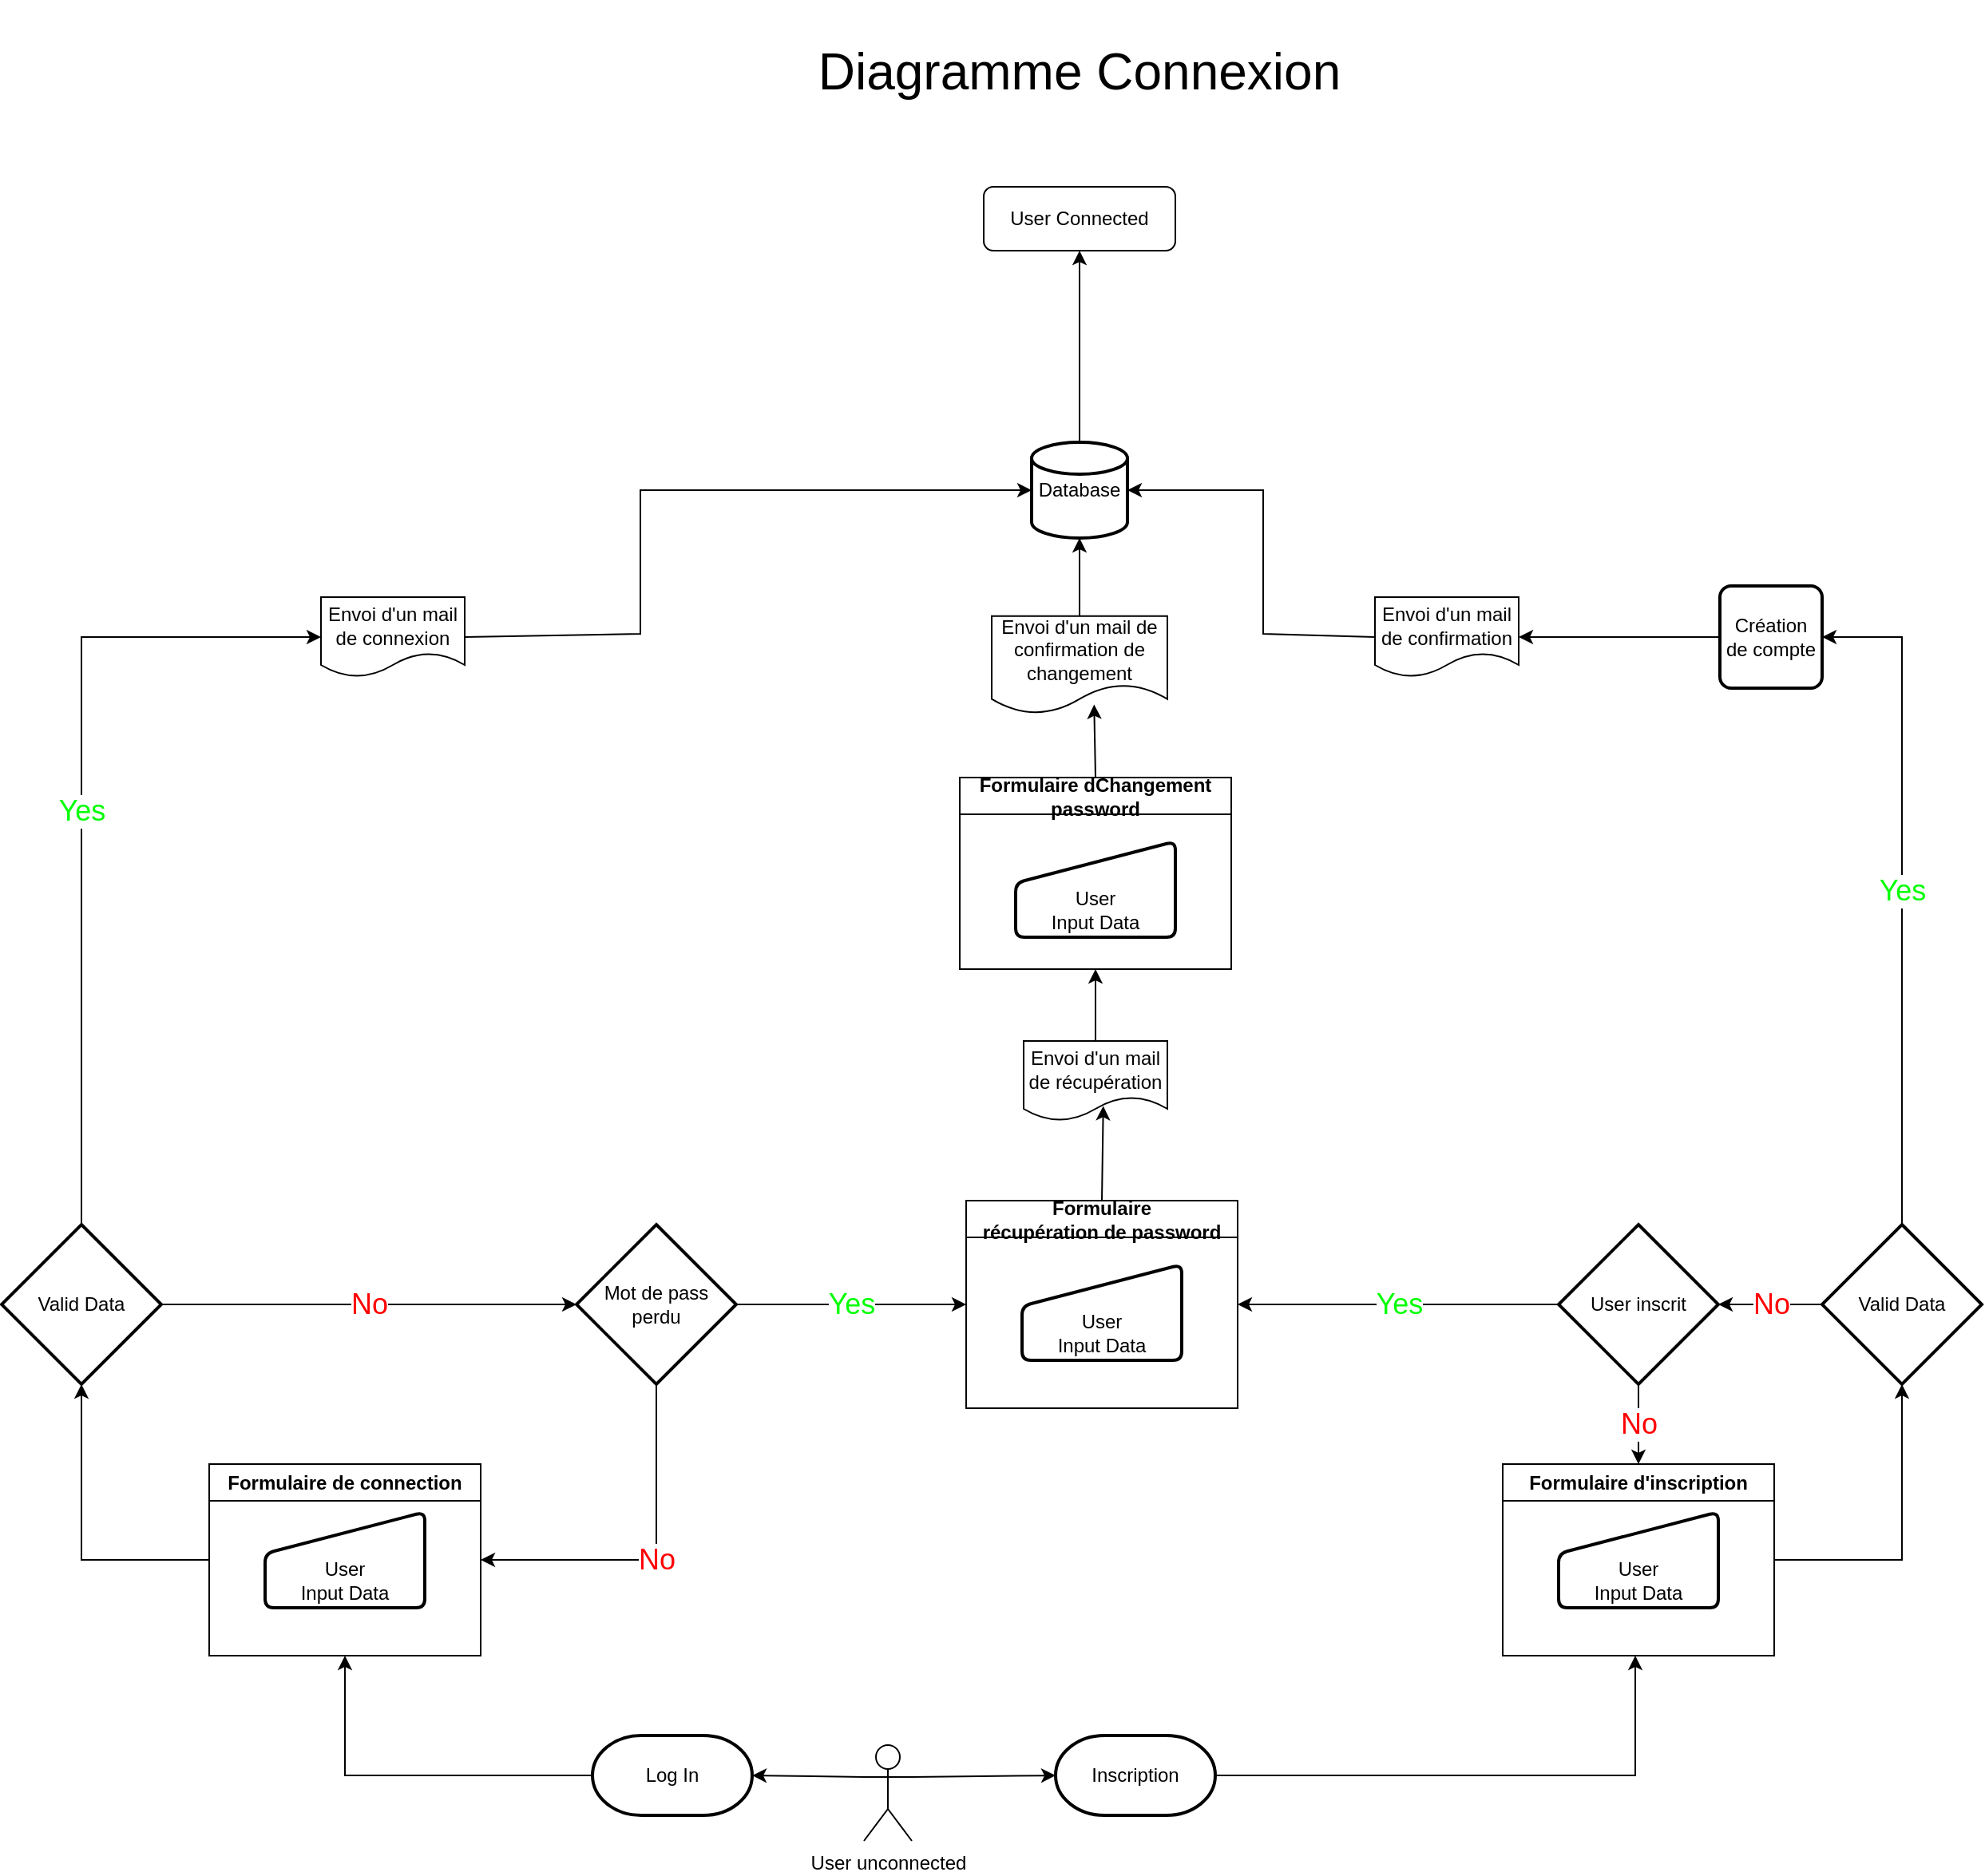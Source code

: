 <mxfile version="24.4.0" type="device" pages="6">
  <diagram id="C5RBs43oDa-KdzZeNtuy" name="Connexion">
    <mxGraphModel dx="2513" dy="2369" grid="1" gridSize="10" guides="1" tooltips="1" connect="1" arrows="1" fold="1" page="1" pageScale="1" pageWidth="827" pageHeight="1169" math="0" shadow="0">
      <root>
        <mxCell id="WIyWlLk6GJQsqaUBKTNV-0" />
        <mxCell id="WIyWlLk6GJQsqaUBKTNV-1" parent="WIyWlLk6GJQsqaUBKTNV-0" />
        <mxCell id="xz-2zaxVlvkRPf3Ylivy-1" value="User unconnected" style="shape=umlActor;verticalLabelPosition=bottom;verticalAlign=top;html=1;outlineConnect=0;" vertex="1" parent="WIyWlLk6GJQsqaUBKTNV-1">
          <mxGeometry x="350" y="976" width="30" height="60" as="geometry" />
        </mxCell>
        <mxCell id="xz-2zaxVlvkRPf3Ylivy-3" value="Database" style="strokeWidth=2;html=1;shape=mxgraph.flowchart.database;whiteSpace=wrap;" vertex="1" parent="WIyWlLk6GJQsqaUBKTNV-1">
          <mxGeometry x="455" y="160" width="60" height="60" as="geometry" />
        </mxCell>
        <mxCell id="xz-2zaxVlvkRPf3Ylivy-4" value="User Connected" style="rounded=1;whiteSpace=wrap;html=1;" vertex="1" parent="WIyWlLk6GJQsqaUBKTNV-1">
          <mxGeometry x="425" width="120" height="40" as="geometry" />
        </mxCell>
        <mxCell id="xz-2zaxVlvkRPf3Ylivy-5" value="Inscription" style="strokeWidth=2;html=1;shape=mxgraph.flowchart.terminator;whiteSpace=wrap;" vertex="1" parent="WIyWlLk6GJQsqaUBKTNV-1">
          <mxGeometry x="470" y="970" width="100" height="50" as="geometry" />
        </mxCell>
        <mxCell id="xz-2zaxVlvkRPf3Ylivy-6" value="Log In" style="strokeWidth=2;html=1;shape=mxgraph.flowchart.terminator;whiteSpace=wrap;" vertex="1" parent="WIyWlLk6GJQsqaUBKTNV-1">
          <mxGeometry x="180" y="970" width="100" height="50" as="geometry" />
        </mxCell>
        <mxCell id="xz-2zaxVlvkRPf3Ylivy-8" value="Formulaire d&#39;inscription" style="swimlane;whiteSpace=wrap;html=1;" vertex="1" parent="WIyWlLk6GJQsqaUBKTNV-1">
          <mxGeometry x="750" y="800" width="170" height="120" as="geometry" />
        </mxCell>
        <mxCell id="xz-2zaxVlvkRPf3Ylivy-9" value="User &lt;br&gt;Input Data" style="html=1;strokeWidth=2;shape=manualInput;whiteSpace=wrap;rounded=1;size=26;arcSize=11;verticalAlign=bottom;" vertex="1" parent="xz-2zaxVlvkRPf3Ylivy-8">
          <mxGeometry x="35" y="30" width="100" height="60" as="geometry" />
        </mxCell>
        <mxCell id="xz-2zaxVlvkRPf3Ylivy-10" value="" style="endArrow=classic;html=1;rounded=0;entryX=0.5;entryY=1;entryDx=0;entryDy=0;exitX=1;exitY=0.5;exitDx=0;exitDy=0;exitPerimeter=0;" edge="1" parent="WIyWlLk6GJQsqaUBKTNV-1" source="xz-2zaxVlvkRPf3Ylivy-5">
          <mxGeometry width="50" height="50" relative="1" as="geometry">
            <mxPoint x="650" y="990" as="sourcePoint" />
            <mxPoint x="833" y="920" as="targetPoint" />
            <Array as="points">
              <mxPoint x="833" y="995" />
            </Array>
          </mxGeometry>
        </mxCell>
        <mxCell id="xz-2zaxVlvkRPf3Ylivy-11" value="Formulaire de connection" style="swimlane;whiteSpace=wrap;html=1;" vertex="1" parent="WIyWlLk6GJQsqaUBKTNV-1">
          <mxGeometry x="-60" y="800" width="170" height="120" as="geometry" />
        </mxCell>
        <mxCell id="xz-2zaxVlvkRPf3Ylivy-12" value="User&lt;br&gt;Input Data" style="html=1;strokeWidth=2;shape=manualInput;whiteSpace=wrap;rounded=1;size=26;arcSize=11;verticalAlign=bottom;" vertex="1" parent="xz-2zaxVlvkRPf3Ylivy-11">
          <mxGeometry x="35" y="30" width="100" height="60" as="geometry" />
        </mxCell>
        <mxCell id="xz-2zaxVlvkRPf3Ylivy-13" value="" style="endArrow=classic;html=1;rounded=0;entryX=0.5;entryY=1;entryDx=0;entryDy=0;exitX=0;exitY=0.5;exitDx=0;exitDy=0;exitPerimeter=0;" edge="1" parent="WIyWlLk6GJQsqaUBKTNV-1" source="xz-2zaxVlvkRPf3Ylivy-6" target="xz-2zaxVlvkRPf3Ylivy-11">
          <mxGeometry width="50" height="50" relative="1" as="geometry">
            <mxPoint x="250" y="690" as="sourcePoint" />
            <mxPoint x="395" y="610" as="targetPoint" />
            <Array as="points">
              <mxPoint x="25" y="995" />
            </Array>
          </mxGeometry>
        </mxCell>
        <mxCell id="xz-2zaxVlvkRPf3Ylivy-16" value="Valid Data" style="strokeWidth=2;html=1;shape=mxgraph.flowchart.decision;whiteSpace=wrap;" vertex="1" parent="WIyWlLk6GJQsqaUBKTNV-1">
          <mxGeometry x="950" y="650" width="100" height="100" as="geometry" />
        </mxCell>
        <mxCell id="xz-2zaxVlvkRPf3Ylivy-17" value="Yes" style="endArrow=classic;html=1;rounded=0;exitX=0.5;exitY=0;exitDx=0;exitDy=0;exitPerimeter=0;entryX=1;entryY=0.5;entryDx=0;entryDy=0;fontSize=18;fontColor=#00FF00;" edge="1" parent="WIyWlLk6GJQsqaUBKTNV-1" source="xz-2zaxVlvkRPf3Ylivy-16" target="xz-2zaxVlvkRPf3Ylivy-20">
          <mxGeometry width="50" height="50" relative="1" as="geometry">
            <mxPoint x="670" y="290" as="sourcePoint" />
            <mxPoint x="660" y="340" as="targetPoint" />
            <Array as="points">
              <mxPoint x="1000" y="282" />
            </Array>
          </mxGeometry>
        </mxCell>
        <mxCell id="xz-2zaxVlvkRPf3Ylivy-18" value="No" style="endArrow=classic;html=1;rounded=0;exitX=0;exitY=0.5;exitDx=0;exitDy=0;exitPerimeter=0;entryX=1;entryY=0.5;entryDx=0;entryDy=0;entryPerimeter=0;fontSize=18;fontColor=#FF0000;" edge="1" parent="WIyWlLk6GJQsqaUBKTNV-1" source="xz-2zaxVlvkRPf3Ylivy-16" target="xz-2zaxVlvkRPf3Ylivy-38">
          <mxGeometry width="50" height="50" relative="1" as="geometry">
            <mxPoint x="910" y="340" as="sourcePoint" />
            <mxPoint x="980" y="560" as="targetPoint" />
            <Array as="points" />
          </mxGeometry>
        </mxCell>
        <mxCell id="xz-2zaxVlvkRPf3Ylivy-20" value="Création de compte" style="rounded=1;whiteSpace=wrap;html=1;absoluteArcSize=1;arcSize=14;strokeWidth=2;" vertex="1" parent="WIyWlLk6GJQsqaUBKTNV-1">
          <mxGeometry x="886" y="250" width="64" height="64" as="geometry" />
        </mxCell>
        <mxCell id="xz-2zaxVlvkRPf3Ylivy-22" value="" style="endArrow=classic;html=1;rounded=0;exitX=0.5;exitY=0;exitDx=0;exitDy=0;exitPerimeter=0;entryX=0.5;entryY=1;entryDx=0;entryDy=0;" edge="1" parent="WIyWlLk6GJQsqaUBKTNV-1" source="xz-2zaxVlvkRPf3Ylivy-3" target="xz-2zaxVlvkRPf3Ylivy-4">
          <mxGeometry width="50" height="50" relative="1" as="geometry">
            <mxPoint x="389" y="150" as="sourcePoint" />
            <mxPoint x="439" y="100" as="targetPoint" />
          </mxGeometry>
        </mxCell>
        <mxCell id="xz-2zaxVlvkRPf3Ylivy-23" value="Envoi d&#39;un mail de confirmation" style="shape=document;whiteSpace=wrap;html=1;boundedLbl=1;" vertex="1" parent="WIyWlLk6GJQsqaUBKTNV-1">
          <mxGeometry x="670" y="257" width="90" height="50" as="geometry" />
        </mxCell>
        <mxCell id="xz-2zaxVlvkRPf3Ylivy-24" value="" style="endArrow=classic;html=1;rounded=0;exitX=0;exitY=0.5;exitDx=0;exitDy=0;entryX=1;entryY=0.5;entryDx=0;entryDy=0;" edge="1" parent="WIyWlLk6GJQsqaUBKTNV-1" source="xz-2zaxVlvkRPf3Ylivy-20" target="xz-2zaxVlvkRPf3Ylivy-23">
          <mxGeometry width="50" height="50" relative="1" as="geometry">
            <mxPoint x="610" y="536" as="sourcePoint" />
            <mxPoint x="660" y="486" as="targetPoint" />
          </mxGeometry>
        </mxCell>
        <mxCell id="xz-2zaxVlvkRPf3Ylivy-25" value="" style="endArrow=classic;html=1;rounded=0;entryX=0;entryY=0.5;entryDx=0;entryDy=0;entryPerimeter=0;exitX=1;exitY=0.333;exitDx=0;exitDy=0;exitPerimeter=0;" edge="1" parent="WIyWlLk6GJQsqaUBKTNV-1" source="xz-2zaxVlvkRPf3Ylivy-1" target="xz-2zaxVlvkRPf3Ylivy-5">
          <mxGeometry width="50" height="50" relative="1" as="geometry">
            <mxPoint x="410" y="1060" as="sourcePoint" />
            <mxPoint x="425" y="920" as="targetPoint" />
            <Array as="points">
              <mxPoint x="380" y="995" />
            </Array>
          </mxGeometry>
        </mxCell>
        <mxCell id="xz-2zaxVlvkRPf3Ylivy-26" value="" style="endArrow=classic;html=1;rounded=0;entryX=1;entryY=0.5;entryDx=0;entryDy=0;entryPerimeter=0;exitX=0;exitY=0.333;exitDx=0;exitDy=0;exitPerimeter=0;" edge="1" parent="WIyWlLk6GJQsqaUBKTNV-1" source="xz-2zaxVlvkRPf3Ylivy-1" target="xz-2zaxVlvkRPf3Ylivy-6">
          <mxGeometry width="50" height="50" relative="1" as="geometry">
            <mxPoint x="324" y="1040" as="sourcePoint" />
            <mxPoint x="414" y="975" as="targetPoint" />
            <Array as="points">
              <mxPoint x="350" y="995" />
            </Array>
          </mxGeometry>
        </mxCell>
        <mxCell id="xz-2zaxVlvkRPf3Ylivy-27" value="Valid Data" style="strokeWidth=2;html=1;shape=mxgraph.flowchart.decision;whiteSpace=wrap;" vertex="1" parent="WIyWlLk6GJQsqaUBKTNV-1">
          <mxGeometry x="-190" y="650" width="100" height="100" as="geometry" />
        </mxCell>
        <mxCell id="xz-2zaxVlvkRPf3Ylivy-28" value="No" style="endArrow=classic;html=1;rounded=0;exitX=1;exitY=0.5;exitDx=0;exitDy=0;exitPerimeter=0;entryX=0;entryY=0.5;entryDx=0;entryDy=0;entryPerimeter=0;fontSize=18;fontColor=#FF0000;" edge="1" parent="WIyWlLk6GJQsqaUBKTNV-1" source="xz-2zaxVlvkRPf3Ylivy-27" target="xz-2zaxVlvkRPf3Ylivy-43">
          <mxGeometry width="50" height="50" relative="1" as="geometry">
            <mxPoint x="-230" y="340" as="sourcePoint" />
            <mxPoint x="-195" y="550" as="targetPoint" />
            <Array as="points" />
          </mxGeometry>
        </mxCell>
        <mxCell id="xz-2zaxVlvkRPf3Ylivy-30" value="Envoi d&#39;un mail de connexion" style="shape=document;whiteSpace=wrap;html=1;boundedLbl=1;" vertex="1" parent="WIyWlLk6GJQsqaUBKTNV-1">
          <mxGeometry x="10" y="257" width="90" height="50" as="geometry" />
        </mxCell>
        <mxCell id="xz-2zaxVlvkRPf3Ylivy-32" value="" style="endArrow=classic;html=1;rounded=0;exitX=0;exitY=0.5;exitDx=0;exitDy=0;entryX=0.5;entryY=1;entryDx=0;entryDy=0;entryPerimeter=0;" edge="1" parent="WIyWlLk6GJQsqaUBKTNV-1" source="xz-2zaxVlvkRPf3Ylivy-11" target="xz-2zaxVlvkRPf3Ylivy-27">
          <mxGeometry width="50" height="50" relative="1" as="geometry">
            <mxPoint x="190" y="575" as="sourcePoint" />
            <mxPoint x="240" y="525" as="targetPoint" />
            <Array as="points">
              <mxPoint x="-140" y="860" />
            </Array>
          </mxGeometry>
        </mxCell>
        <mxCell id="xz-2zaxVlvkRPf3Ylivy-34" value="" style="endArrow=classic;html=1;rounded=0;entryX=1;entryY=0.5;entryDx=0;entryDy=0;entryPerimeter=0;exitX=0;exitY=0.5;exitDx=0;exitDy=0;" edge="1" parent="WIyWlLk6GJQsqaUBKTNV-1" source="xz-2zaxVlvkRPf3Ylivy-23" target="xz-2zaxVlvkRPf3Ylivy-3">
          <mxGeometry width="50" height="50" relative="1" as="geometry">
            <mxPoint x="620" y="190" as="sourcePoint" />
            <mxPoint x="410" y="500" as="targetPoint" />
            <Array as="points">
              <mxPoint x="600" y="280" />
              <mxPoint x="600" y="190" />
            </Array>
          </mxGeometry>
        </mxCell>
        <mxCell id="xz-2zaxVlvkRPf3Ylivy-35" value="Yes" style="endArrow=classic;html=1;rounded=0;exitX=0.5;exitY=0;exitDx=0;exitDy=0;exitPerimeter=0;entryX=0;entryY=0.5;entryDx=0;entryDy=0;fontSize=18;fontColor=#00FF00;" edge="1" parent="WIyWlLk6GJQsqaUBKTNV-1" source="xz-2zaxVlvkRPf3Ylivy-27" target="xz-2zaxVlvkRPf3Ylivy-30">
          <mxGeometry width="50" height="50" relative="1" as="geometry">
            <mxPoint x="250" y="300" as="sourcePoint" />
            <mxPoint x="250" y="240" as="targetPoint" />
            <Array as="points">
              <mxPoint x="-140" y="282" />
            </Array>
          </mxGeometry>
        </mxCell>
        <mxCell id="xz-2zaxVlvkRPf3Ylivy-36" value="" style="endArrow=classic;html=1;rounded=0;entryX=0;entryY=0.5;entryDx=0;entryDy=0;entryPerimeter=0;exitX=1;exitY=0.5;exitDx=0;exitDy=0;" edge="1" parent="WIyWlLk6GJQsqaUBKTNV-1" source="xz-2zaxVlvkRPf3Ylivy-30" target="xz-2zaxVlvkRPf3Ylivy-3">
          <mxGeometry width="50" height="50" relative="1" as="geometry">
            <mxPoint x="260" y="380" as="sourcePoint" />
            <mxPoint x="360" y="120" as="targetPoint" />
            <Array as="points">
              <mxPoint x="210" y="280" />
              <mxPoint x="210" y="190" />
            </Array>
          </mxGeometry>
        </mxCell>
        <mxCell id="xz-2zaxVlvkRPf3Ylivy-37" value="" style="endArrow=classic;html=1;rounded=0;exitX=1;exitY=0.5;exitDx=0;exitDy=0;entryX=0.5;entryY=1;entryDx=0;entryDy=0;entryPerimeter=0;" edge="1" parent="WIyWlLk6GJQsqaUBKTNV-1" source="xz-2zaxVlvkRPf3Ylivy-8" target="xz-2zaxVlvkRPf3Ylivy-16">
          <mxGeometry width="50" height="50" relative="1" as="geometry">
            <mxPoint x="860" y="450" as="sourcePoint" />
            <mxPoint x="910" y="400" as="targetPoint" />
            <Array as="points">
              <mxPoint x="1000" y="860" />
            </Array>
          </mxGeometry>
        </mxCell>
        <mxCell id="xz-2zaxVlvkRPf3Ylivy-38" value="User inscrit" style="strokeWidth=2;html=1;shape=mxgraph.flowchart.decision;whiteSpace=wrap;" vertex="1" parent="WIyWlLk6GJQsqaUBKTNV-1">
          <mxGeometry x="785" y="650" width="100" height="100" as="geometry" />
        </mxCell>
        <mxCell id="xz-2zaxVlvkRPf3Ylivy-39" value="No" style="endArrow=classic;html=1;rounded=0;exitX=0.5;exitY=1;exitDx=0;exitDy=0;exitPerimeter=0;entryX=0.5;entryY=0;entryDx=0;entryDy=0;fontSize=18;fontColor=#FF0000;" edge="1" parent="WIyWlLk6GJQsqaUBKTNV-1" source="xz-2zaxVlvkRPf3Ylivy-38" target="xz-2zaxVlvkRPf3Ylivy-8">
          <mxGeometry width="50" height="50" relative="1" as="geometry">
            <mxPoint x="1130" y="740" as="sourcePoint" />
            <mxPoint x="1180" y="690" as="targetPoint" />
          </mxGeometry>
        </mxCell>
        <mxCell id="xz-2zaxVlvkRPf3Ylivy-40" value="Yes" style="endArrow=classic;html=1;rounded=0;exitX=0;exitY=0.5;exitDx=0;exitDy=0;exitPerimeter=0;entryX=1;entryY=0.5;entryDx=0;entryDy=0;fontSize=18;fontColor=#00FF00;" edge="1" parent="WIyWlLk6GJQsqaUBKTNV-1" source="xz-2zaxVlvkRPf3Ylivy-38" target="xz-2zaxVlvkRPf3Ylivy-41">
          <mxGeometry width="50" height="50" relative="1" as="geometry">
            <mxPoint x="1090" y="650" as="sourcePoint" />
            <mxPoint x="1020" y="800" as="targetPoint" />
          </mxGeometry>
        </mxCell>
        <mxCell id="xz-2zaxVlvkRPf3Ylivy-41" value="Formulaire &lt;br&gt;récupération de password" style="swimlane;whiteSpace=wrap;html=1;" vertex="1" parent="WIyWlLk6GJQsqaUBKTNV-1">
          <mxGeometry x="414" y="635" width="170" height="130" as="geometry" />
        </mxCell>
        <mxCell id="xz-2zaxVlvkRPf3Ylivy-42" value="User &lt;br&gt;Input Data" style="html=1;strokeWidth=2;shape=manualInput;whiteSpace=wrap;rounded=1;size=26;arcSize=11;verticalAlign=bottom;" vertex="1" parent="xz-2zaxVlvkRPf3Ylivy-41">
          <mxGeometry x="35" y="40" width="100" height="60" as="geometry" />
        </mxCell>
        <mxCell id="xz-2zaxVlvkRPf3Ylivy-43" value="Mot de pass perdu" style="strokeWidth=2;html=1;shape=mxgraph.flowchart.decision;whiteSpace=wrap;" vertex="1" parent="WIyWlLk6GJQsqaUBKTNV-1">
          <mxGeometry x="170" y="650" width="100" height="100" as="geometry" />
        </mxCell>
        <mxCell id="xz-2zaxVlvkRPf3Ylivy-44" value="Yes" style="endArrow=classic;html=1;rounded=0;exitX=1;exitY=0.5;exitDx=0;exitDy=0;exitPerimeter=0;entryX=0;entryY=0.5;entryDx=0;entryDy=0;fontSize=18;fontColor=#00FF00;" edge="1" parent="WIyWlLk6GJQsqaUBKTNV-1" source="xz-2zaxVlvkRPf3Ylivy-43" target="xz-2zaxVlvkRPf3Ylivy-41">
          <mxGeometry width="50" height="50" relative="1" as="geometry">
            <mxPoint x="440" y="430" as="sourcePoint" />
            <mxPoint x="490" y="380" as="targetPoint" />
          </mxGeometry>
        </mxCell>
        <mxCell id="xz-2zaxVlvkRPf3Ylivy-45" value="No" style="endArrow=classic;html=1;rounded=0;exitX=0.5;exitY=1;exitDx=0;exitDy=0;exitPerimeter=0;entryX=1;entryY=0.5;entryDx=0;entryDy=0;fontSize=18;fontColor=#FF0000;" edge="1" parent="WIyWlLk6GJQsqaUBKTNV-1" source="xz-2zaxVlvkRPf3Ylivy-43" target="xz-2zaxVlvkRPf3Ylivy-11">
          <mxGeometry width="50" height="50" relative="1" as="geometry">
            <mxPoint x="440" y="430" as="sourcePoint" />
            <mxPoint x="490" y="380" as="targetPoint" />
            <Array as="points">
              <mxPoint x="220" y="860" />
            </Array>
          </mxGeometry>
        </mxCell>
        <mxCell id="xz-2zaxVlvkRPf3Ylivy-46" value="Envoi d&#39;un mail de récupération" style="shape=document;whiteSpace=wrap;html=1;boundedLbl=1;" vertex="1" parent="WIyWlLk6GJQsqaUBKTNV-1">
          <mxGeometry x="450" y="535" width="90" height="50" as="geometry" />
        </mxCell>
        <mxCell id="xz-2zaxVlvkRPf3Ylivy-48" value="Formulaire dChangement password" style="swimlane;whiteSpace=wrap;html=1;" vertex="1" parent="WIyWlLk6GJQsqaUBKTNV-1">
          <mxGeometry x="410" y="370" width="170" height="120" as="geometry" />
        </mxCell>
        <mxCell id="xz-2zaxVlvkRPf3Ylivy-49" value="User &lt;br&gt;Input Data" style="html=1;strokeWidth=2;shape=manualInput;whiteSpace=wrap;rounded=1;size=26;arcSize=11;verticalAlign=bottom;" vertex="1" parent="xz-2zaxVlvkRPf3Ylivy-48">
          <mxGeometry x="35" y="40" width="100" height="60" as="geometry" />
        </mxCell>
        <mxCell id="xz-2zaxVlvkRPf3Ylivy-50" value="" style="endArrow=classic;html=1;rounded=0;exitX=0.5;exitY=0;exitDx=0;exitDy=0;entryX=0.554;entryY=0.814;entryDx=0;entryDy=0;entryPerimeter=0;" edge="1" parent="WIyWlLk6GJQsqaUBKTNV-1" source="xz-2zaxVlvkRPf3Ylivy-41" target="xz-2zaxVlvkRPf3Ylivy-46">
          <mxGeometry width="50" height="50" relative="1" as="geometry">
            <mxPoint x="585" y="510" as="sourcePoint" />
            <mxPoint x="635" y="460" as="targetPoint" />
          </mxGeometry>
        </mxCell>
        <mxCell id="xz-2zaxVlvkRPf3Ylivy-51" value="" style="endArrow=classic;html=1;rounded=0;exitX=0.5;exitY=0;exitDx=0;exitDy=0;entryX=0.5;entryY=1;entryDx=0;entryDy=0;" edge="1" parent="WIyWlLk6GJQsqaUBKTNV-1" source="xz-2zaxVlvkRPf3Ylivy-46" target="xz-2zaxVlvkRPf3Ylivy-48">
          <mxGeometry width="50" height="50" relative="1" as="geometry">
            <mxPoint x="585" y="510" as="sourcePoint" />
            <mxPoint x="635" y="460" as="targetPoint" />
          </mxGeometry>
        </mxCell>
        <mxCell id="xz-2zaxVlvkRPf3Ylivy-52" value="" style="endArrow=classic;html=1;rounded=0;exitX=0.5;exitY=0;exitDx=0;exitDy=0;entryX=0.583;entryY=0.906;entryDx=0;entryDy=0;entryPerimeter=0;" edge="1" parent="WIyWlLk6GJQsqaUBKTNV-1" source="xz-2zaxVlvkRPf3Ylivy-48" target="xz-2zaxVlvkRPf3Ylivy-53">
          <mxGeometry width="50" height="50" relative="1" as="geometry">
            <mxPoint x="430" y="530" as="sourcePoint" />
            <mxPoint x="450" y="340" as="targetPoint" />
          </mxGeometry>
        </mxCell>
        <mxCell id="xz-2zaxVlvkRPf3Ylivy-53" value="Envoi d&#39;un mail de confirmation de changement" style="shape=document;whiteSpace=wrap;html=1;boundedLbl=1;" vertex="1" parent="WIyWlLk6GJQsqaUBKTNV-1">
          <mxGeometry x="430" y="268.89" width="110" height="61.11" as="geometry" />
        </mxCell>
        <mxCell id="xz-2zaxVlvkRPf3Ylivy-54" value="" style="endArrow=classic;html=1;rounded=0;exitX=0.5;exitY=0;exitDx=0;exitDy=0;entryX=0.5;entryY=1;entryDx=0;entryDy=0;entryPerimeter=0;" edge="1" parent="WIyWlLk6GJQsqaUBKTNV-1" source="xz-2zaxVlvkRPf3Ylivy-53" target="xz-2zaxVlvkRPf3Ylivy-3">
          <mxGeometry width="50" height="50" relative="1" as="geometry">
            <mxPoint x="430" y="530" as="sourcePoint" />
            <mxPoint x="480" y="480" as="targetPoint" />
          </mxGeometry>
        </mxCell>
        <mxCell id="xz-2zaxVlvkRPf3Ylivy-55" value="Diagramme Connexion" style="text;html=1;align=center;verticalAlign=middle;whiteSpace=wrap;rounded=0;fontSize=32;" vertex="1" parent="WIyWlLk6GJQsqaUBKTNV-1">
          <mxGeometry x="305" y="-117" width="360" height="90" as="geometry" />
        </mxCell>
      </root>
    </mxGraphModel>
  </diagram>
  <diagram id="KpaIejMKbpoj7Yp9KZrm" name="Dashboard">
    <mxGraphModel dx="1180" dy="840" grid="1" gridSize="10" guides="1" tooltips="1" connect="1" arrows="1" fold="1" page="1" pageScale="1" pageWidth="1169" pageHeight="827" math="0" shadow="0">
      <root>
        <mxCell id="0" />
        <mxCell id="1" parent="0" />
        <mxCell id="rjnv4ZW0_UVX1TpSXh_5-1" value="User connected" style="shape=umlActor;verticalLabelPosition=bottom;verticalAlign=top;html=1;outlineConnect=0;" vertex="1" parent="1">
          <mxGeometry x="560" y="740" width="30" height="60" as="geometry" />
        </mxCell>
        <mxCell id="rjnv4ZW0_UVX1TpSXh_5-2" value="Dashboard" style="text;html=1;align=center;verticalAlign=middle;whiteSpace=wrap;rounded=0;fontSize=32;" vertex="1" parent="1">
          <mxGeometry x="480" y="40" width="190" height="60" as="geometry" />
        </mxCell>
        <mxCell id="ngx8NV6yk4wcsc8n0QA7-1" value="Page Dashboard" style="shape=xor;whiteSpace=wrap;html=1;rotation=-90;textDirection=ltr;" vertex="1" parent="1">
          <mxGeometry x="545" y="630" width="60" height="80" as="geometry" />
        </mxCell>
        <mxCell id="ngx8NV6yk4wcsc8n0QA7-2" value="Affichage 4 derniers messages" style="rounded=1;whiteSpace=wrap;html=1;" vertex="1" parent="1">
          <mxGeometry x="190" y="530" width="120" height="60" as="geometry" />
        </mxCell>
        <mxCell id="ngx8NV6yk4wcsc8n0QA7-3" value="Affichage des 4 derniers events" style="rounded=1;whiteSpace=wrap;html=1;" vertex="1" parent="1">
          <mxGeometry x="515" y="530" width="120" height="60" as="geometry" />
        </mxCell>
        <mxCell id="ngx8NV6yk4wcsc8n0QA7-4" value="Affichage des 4 dernieres taches" style="rounded=1;whiteSpace=wrap;html=1;" vertex="1" parent="1">
          <mxGeometry x="840" y="530" width="120" height="60" as="geometry" />
        </mxCell>
        <mxCell id="ngx8NV6yk4wcsc8n0QA7-5" value="User choice message" style="verticalLabelPosition=middle;verticalAlign=middle;html=1;shape=trapezoid;perimeter=trapezoidPerimeter;whiteSpace=wrap;size=0.23;arcSize=10;flipV=1;labelPosition=center;align=center;" vertex="1" parent="1">
          <mxGeometry x="200" y="384" width="100" height="60" as="geometry" />
        </mxCell>
        <mxCell id="ngx8NV6yk4wcsc8n0QA7-6" value="Clique sur Calendrier" style="verticalLabelPosition=middle;verticalAlign=middle;html=1;shape=trapezoid;perimeter=trapezoidPerimeter;whiteSpace=wrap;size=0.23;arcSize=10;flipV=1;labelPosition=center;align=center;" vertex="1" parent="1">
          <mxGeometry x="430" y="384" width="100" height="60" as="geometry" />
        </mxCell>
        <mxCell id="ngx8NV6yk4wcsc8n0QA7-7" value="Choix &lt;br&gt;d&#39;un jour" style="verticalLabelPosition=middle;verticalAlign=middle;html=1;shape=trapezoid;perimeter=trapezoidPerimeter;whiteSpace=wrap;size=0.23;arcSize=10;flipV=1;labelPosition=center;align=center;" vertex="1" parent="1">
          <mxGeometry x="630" y="384" width="100" height="60" as="geometry" />
        </mxCell>
        <mxCell id="ngx8NV6yk4wcsc8n0QA7-8" value="Choix &lt;br&gt;d&#39;une tache" style="verticalLabelPosition=middle;verticalAlign=middle;html=1;shape=trapezoid;perimeter=trapezoidPerimeter;whiteSpace=wrap;size=0.23;arcSize=10;flipV=1;labelPosition=center;align=center;" vertex="1" parent="1">
          <mxGeometry x="790" y="384" width="100" height="60" as="geometry" />
        </mxCell>
        <mxCell id="ngx8NV6yk4wcsc8n0QA7-9" value="Ajout &lt;br&gt;de tache" style="verticalLabelPosition=middle;verticalAlign=middle;html=1;shape=trapezoid;perimeter=trapezoidPerimeter;whiteSpace=wrap;size=0.23;arcSize=10;flipV=1;labelPosition=center;align=center;" vertex="1" parent="1">
          <mxGeometry x="920" y="384" width="100" height="60" as="geometry" />
        </mxCell>
        <mxCell id="ngx8NV6yk4wcsc8n0QA7-10" value="Affichage page des message" style="rounded=1;whiteSpace=wrap;html=1;absoluteArcSize=1;arcSize=14;strokeWidth=2;" vertex="1" parent="1">
          <mxGeometry x="200" y="180" width="100" height="100" as="geometry" />
        </mxCell>
        <mxCell id="ngx8NV6yk4wcsc8n0QA7-11" value="Affichage page Calendrier" style="rounded=1;whiteSpace=wrap;html=1;absoluteArcSize=1;arcSize=14;strokeWidth=2;" vertex="1" parent="1">
          <mxGeometry x="430" y="180" width="100" height="100" as="geometry" />
        </mxCell>
        <mxCell id="ngx8NV6yk4wcsc8n0QA7-12" value="Affichage création d&#39;un nouvel event" style="rounded=1;whiteSpace=wrap;html=1;absoluteArcSize=1;arcSize=14;strokeWidth=2;" vertex="1" parent="1">
          <mxGeometry x="630" y="180" width="100" height="100" as="geometry" />
        </mxCell>
        <mxCell id="ngx8NV6yk4wcsc8n0QA7-13" value="Affichage de la tache" style="rounded=1;whiteSpace=wrap;html=1;absoluteArcSize=1;arcSize=14;strokeWidth=2;" vertex="1" parent="1">
          <mxGeometry x="790" y="180" width="100" height="100" as="geometry" />
        </mxCell>
        <mxCell id="ngx8NV6yk4wcsc8n0QA7-14" value="&lt;br&gt;&lt;span style=&quot;color: rgb(240, 240, 240); font-family: Helvetica; font-size: 12px; font-style: normal; font-variant-ligatures: normal; font-variant-caps: normal; font-weight: 400; letter-spacing: normal; orphans: 2; text-align: center; text-indent: 0px; text-transform: none; widows: 2; word-spacing: 0px; -webkit-text-stroke-width: 0px; white-space: normal; background-color: rgb(27, 29, 30); text-decoration-thickness: initial; text-decoration-style: initial; text-decoration-color: initial; display: inline !important; float: none;&quot;&gt;Affichage création d&#39;un nouvelle tache&lt;/span&gt;&lt;div&gt;&lt;br/&gt;&lt;/div&gt;" style="rounded=1;whiteSpace=wrap;html=1;absoluteArcSize=1;arcSize=14;strokeWidth=2;" vertex="1" parent="1">
          <mxGeometry x="920" y="180" width="100" height="100" as="geometry" />
        </mxCell>
        <mxCell id="ngx8NV6yk4wcsc8n0QA7-15" value="" style="curved=0;endArrow=classic;html=1;rounded=0;exitX=0.7;exitY=0.9;exitDx=0;exitDy=0;exitPerimeter=0;entryX=0.5;entryY=1;entryDx=0;entryDy=0;" edge="1" parent="1" source="ngx8NV6yk4wcsc8n0QA7-1" target="ngx8NV6yk4wcsc8n0QA7-4">
          <mxGeometry width="50" height="50" relative="1" as="geometry">
            <mxPoint x="655" y="680" as="sourcePoint" />
            <mxPoint x="705" y="630" as="targetPoint" />
            <Array as="points">
              <mxPoint x="900" y="658" />
            </Array>
          </mxGeometry>
        </mxCell>
        <mxCell id="ngx8NV6yk4wcsc8n0QA7-16" value="" style="curved=0;endArrow=classic;html=1;rounded=0;exitX=0.7;exitY=0.1;exitDx=0;exitDy=0;exitPerimeter=0;entryX=0.5;entryY=1;entryDx=0;entryDy=0;" edge="1" parent="1" source="ngx8NV6yk4wcsc8n0QA7-1" target="ngx8NV6yk4wcsc8n0QA7-2">
          <mxGeometry width="50" height="50" relative="1" as="geometry">
            <mxPoint x="-40" y="688" as="sourcePoint" />
            <mxPoint x="253" y="620" as="targetPoint" />
            <Array as="points">
              <mxPoint x="250" y="660" />
            </Array>
          </mxGeometry>
        </mxCell>
        <mxCell id="ngx8NV6yk4wcsc8n0QA7-17" value="" style="endArrow=classic;html=1;rounded=0;exitX=1;exitY=0.5;exitDx=0;exitDy=0;exitPerimeter=0;entryX=0.5;entryY=1;entryDx=0;entryDy=0;" edge="1" parent="1" source="ngx8NV6yk4wcsc8n0QA7-1" target="ngx8NV6yk4wcsc8n0QA7-3">
          <mxGeometry width="50" height="50" relative="1" as="geometry">
            <mxPoint x="560" y="400" as="sourcePoint" />
            <mxPoint x="610" y="350" as="targetPoint" />
          </mxGeometry>
        </mxCell>
        <mxCell id="ngx8NV6yk4wcsc8n0QA7-18" value="" style="curved=0;endArrow=classic;html=1;rounded=0;exitX=0.5;exitY=0;exitDx=0;exitDy=0;entryX=0.5;entryY=1;entryDx=0;entryDy=0;" edge="1" parent="1" source="ngx8NV6yk4wcsc8n0QA7-3" target="ngx8NV6yk4wcsc8n0QA7-7">
          <mxGeometry width="50" height="50" relative="1" as="geometry">
            <mxPoint x="690" y="550" as="sourcePoint" />
            <mxPoint x="740" y="500" as="targetPoint" />
            <Array as="points">
              <mxPoint x="575" y="480" />
              <mxPoint x="680" y="480" />
            </Array>
          </mxGeometry>
        </mxCell>
        <mxCell id="ngx8NV6yk4wcsc8n0QA7-19" value="" style="curved=0;endArrow=classic;html=1;rounded=0;exitX=0.5;exitY=0;exitDx=0;exitDy=0;entryX=0.5;entryY=1;entryDx=0;entryDy=0;" edge="1" parent="1" source="ngx8NV6yk4wcsc8n0QA7-3" target="ngx8NV6yk4wcsc8n0QA7-6">
          <mxGeometry width="50" height="50" relative="1" as="geometry">
            <mxPoint x="585" y="540" as="sourcePoint" />
            <mxPoint x="690" y="454" as="targetPoint" />
            <Array as="points">
              <mxPoint x="575" y="480" />
              <mxPoint x="480" y="480" />
            </Array>
          </mxGeometry>
        </mxCell>
        <mxCell id="ngx8NV6yk4wcsc8n0QA7-20" value="" style="curved=0;endArrow=classic;html=1;rounded=0;entryX=0.5;entryY=1;entryDx=0;entryDy=0;exitX=0.5;exitY=0;exitDx=0;exitDy=0;" edge="1" parent="1" source="ngx8NV6yk4wcsc8n0QA7-4" target="ngx8NV6yk4wcsc8n0QA7-9">
          <mxGeometry width="50" height="50" relative="1" as="geometry">
            <mxPoint x="880" y="510" as="sourcePoint" />
            <mxPoint x="1010" y="444" as="targetPoint" />
            <Array as="points">
              <mxPoint x="900" y="480" />
              <mxPoint x="970" y="480" />
            </Array>
          </mxGeometry>
        </mxCell>
        <mxCell id="ngx8NV6yk4wcsc8n0QA7-21" value="" style="curved=0;endArrow=classic;html=1;rounded=0;entryX=0.5;entryY=1;entryDx=0;entryDy=0;exitX=0.5;exitY=0;exitDx=0;exitDy=0;" edge="1" parent="1" source="ngx8NV6yk4wcsc8n0QA7-4" target="ngx8NV6yk4wcsc8n0QA7-8">
          <mxGeometry width="50" height="50" relative="1" as="geometry">
            <mxPoint x="950" y="520" as="sourcePoint" />
            <mxPoint x="810" y="444" as="targetPoint" />
            <Array as="points">
              <mxPoint x="900" y="480" />
              <mxPoint x="840" y="480" />
            </Array>
          </mxGeometry>
        </mxCell>
        <mxCell id="ngx8NV6yk4wcsc8n0QA7-22" value="" style="endArrow=classic;html=1;rounded=0;exitX=0.5;exitY=0;exitDx=0;exitDy=0;entryX=0.5;entryY=1;entryDx=0;entryDy=0;" edge="1" parent="1" source="ngx8NV6yk4wcsc8n0QA7-2" target="ngx8NV6yk4wcsc8n0QA7-5">
          <mxGeometry width="50" height="50" relative="1" as="geometry">
            <mxPoint x="320" y="220" as="sourcePoint" />
            <mxPoint x="370" y="170" as="targetPoint" />
          </mxGeometry>
        </mxCell>
        <mxCell id="ngx8NV6yk4wcsc8n0QA7-23" value="" style="endArrow=classic;html=1;rounded=0;exitX=0.5;exitY=0;exitDx=0;exitDy=0;entryX=0.5;entryY=1;entryDx=0;entryDy=0;" edge="1" parent="1" source="ngx8NV6yk4wcsc8n0QA7-5" target="ngx8NV6yk4wcsc8n0QA7-10">
          <mxGeometry width="50" height="50" relative="1" as="geometry">
            <mxPoint x="330" y="366" as="sourcePoint" />
            <mxPoint x="330" y="280" as="targetPoint" />
          </mxGeometry>
        </mxCell>
        <mxCell id="ngx8NV6yk4wcsc8n0QA7-24" value="" style="endArrow=classic;html=1;rounded=0;exitX=0.5;exitY=0;exitDx=0;exitDy=0;entryX=0.5;entryY=1;entryDx=0;entryDy=0;" edge="1" parent="1" source="ngx8NV6yk4wcsc8n0QA7-6" target="ngx8NV6yk4wcsc8n0QA7-11">
          <mxGeometry width="50" height="50" relative="1" as="geometry">
            <mxPoint x="340" y="376" as="sourcePoint" />
            <mxPoint x="340" y="290" as="targetPoint" />
          </mxGeometry>
        </mxCell>
        <mxCell id="ngx8NV6yk4wcsc8n0QA7-25" value="" style="endArrow=classic;html=1;rounded=0;entryX=0.5;entryY=1;entryDx=0;entryDy=0;exitX=0.5;exitY=0;exitDx=0;exitDy=0;" edge="1" parent="1" source="ngx8NV6yk4wcsc8n0QA7-7" target="ngx8NV6yk4wcsc8n0QA7-12">
          <mxGeometry width="50" height="50" relative="1" as="geometry">
            <mxPoint x="690" y="350" as="sourcePoint" />
            <mxPoint x="605" y="280" as="targetPoint" />
          </mxGeometry>
        </mxCell>
        <mxCell id="ngx8NV6yk4wcsc8n0QA7-26" value="" style="endArrow=classic;html=1;rounded=0;exitX=0.5;exitY=0;exitDx=0;exitDy=0;entryX=0.5;entryY=1;entryDx=0;entryDy=0;" edge="1" parent="1" source="ngx8NV6yk4wcsc8n0QA7-8" target="ngx8NV6yk4wcsc8n0QA7-13">
          <mxGeometry width="50" height="50" relative="1" as="geometry">
            <mxPoint x="770" y="366" as="sourcePoint" />
            <mxPoint x="770" y="280" as="targetPoint" />
          </mxGeometry>
        </mxCell>
        <mxCell id="ngx8NV6yk4wcsc8n0QA7-27" value="" style="endArrow=classic;html=1;rounded=0;exitX=0.5;exitY=0;exitDx=0;exitDy=0;entryX=0.5;entryY=1;entryDx=0;entryDy=0;" edge="1" parent="1" source="ngx8NV6yk4wcsc8n0QA7-9" target="ngx8NV6yk4wcsc8n0QA7-14">
          <mxGeometry width="50" height="50" relative="1" as="geometry">
            <mxPoint x="1060" y="376" as="sourcePoint" />
            <mxPoint x="1060" y="290" as="targetPoint" />
          </mxGeometry>
        </mxCell>
        <mxCell id="Q3Bi8LGaxjiicT9F-a-6-1" value="" style="endArrow=classic;html=1;rounded=0;entryX=0.5;entryY=1;entryDx=0;entryDy=0;" edge="1" parent="1" target="PE64Mr8Vp9bb0cNBymgC-1">
          <mxGeometry width="50" height="50" relative="1" as="geometry">
            <mxPoint x="970" y="480" as="sourcePoint" />
            <mxPoint x="1080" y="440" as="targetPoint" />
            <Array as="points">
              <mxPoint x="1100" y="480" />
            </Array>
          </mxGeometry>
        </mxCell>
        <mxCell id="Q3Bi8LGaxjiicT9F-a-6-2" value="Affichage page taches" style="rounded=1;whiteSpace=wrap;html=1;absoluteArcSize=1;arcSize=14;strokeWidth=2;" vertex="1" parent="1">
          <mxGeometry x="1050" y="180" width="100" height="100" as="geometry" />
        </mxCell>
        <mxCell id="PE64Mr8Vp9bb0cNBymgC-2" style="edgeStyle=orthogonalEdgeStyle;rounded=0;orthogonalLoop=1;jettySize=auto;html=1;exitX=0.5;exitY=0;exitDx=0;exitDy=0;entryX=0.5;entryY=1;entryDx=0;entryDy=0;" edge="1" parent="1" source="PE64Mr8Vp9bb0cNBymgC-1" target="Q3Bi8LGaxjiicT9F-a-6-2">
          <mxGeometry relative="1" as="geometry">
            <mxPoint x="1100" y="310" as="targetPoint" />
          </mxGeometry>
        </mxCell>
        <mxCell id="PE64Mr8Vp9bb0cNBymgC-1" value="Clique voir &lt;br&gt;les taches" style="verticalLabelPosition=middle;verticalAlign=middle;html=1;shape=trapezoid;perimeter=trapezoidPerimeter;whiteSpace=wrap;size=0.23;arcSize=10;flipV=1;labelPosition=center;align=center;" vertex="1" parent="1">
          <mxGeometry x="1050" y="384" width="100" height="60" as="geometry" />
        </mxCell>
        <mxCell id="fgTSXWKPa0tB9hCLtH5v-1" style="edgeStyle=orthogonalEdgeStyle;rounded=0;orthogonalLoop=1;jettySize=auto;html=1;exitX=0.5;exitY=0;exitDx=0;exitDy=0;exitPerimeter=0;entryX=0.25;entryY=0.5;entryDx=0;entryDy=0;entryPerimeter=0;" edge="1" parent="1" source="rjnv4ZW0_UVX1TpSXh_5-1" target="ngx8NV6yk4wcsc8n0QA7-1">
          <mxGeometry relative="1" as="geometry" />
        </mxCell>
      </root>
    </mxGraphModel>
  </diagram>
  <diagram id="QEYEdA4l-OyizSUQU0q2" name="Calendar">
    <mxGraphModel dx="1388" dy="2642" grid="1" gridSize="10" guides="1" tooltips="1" connect="1" arrows="1" fold="1" page="1" pageScale="1" pageWidth="1169" pageHeight="827" math="0" shadow="0">
      <root>
        <mxCell id="0" />
        <mxCell id="1" parent="0" />
        <mxCell id="CZIAHhb8s5rF4yq8n7Nu-1" value="Mentor&amp;nbsp;&lt;br&gt;ou&lt;br&gt;Etudiant&lt;br&gt;connected" style="shape=umlActor;verticalLabelPosition=bottom;verticalAlign=top;html=1;outlineConnect=0;" vertex="1" parent="1">
          <mxGeometry x="560" y="740" width="30" height="60" as="geometry" />
        </mxCell>
        <mxCell id="CZIAHhb8s5rF4yq8n7Nu-2" value="Diagramme Calendar" style="text;html=1;align=center;verticalAlign=middle;whiteSpace=wrap;rounded=0;fontSize=32;" vertex="1" parent="1">
          <mxGeometry x="475" y="-960" width="200" height="70" as="geometry" />
        </mxCell>
        <mxCell id="UI3PrSdP6qiUlqfAD6CA-1" value="Page Calendrier" style="rounded=1;whiteSpace=wrap;html=1;absoluteArcSize=1;arcSize=14;strokeWidth=2;" vertex="1" parent="1">
          <mxGeometry x="525" y="440" width="100" height="100" as="geometry" />
        </mxCell>
        <mxCell id="0VpMXeWMtZFUtMIwROFF-1" style="edgeStyle=orthogonalEdgeStyle;rounded=0;orthogonalLoop=1;jettySize=auto;html=1;exitX=0;exitY=0.333;exitDx=0;exitDy=0;entryX=0.5;entryY=1;entryDx=0;entryDy=0;exitPerimeter=0;" edge="1" parent="1" source="CZIAHhb8s5rF4yq8n7Nu-1" target="XxkA298NjqX_oJ0w9ae4-1">
          <mxGeometry relative="1" as="geometry">
            <mxPoint x="536.5" y="630" as="sourcePoint" />
          </mxGeometry>
        </mxCell>
        <mxCell id="i8yNKdZzEmz7jlopSb6y-2" value="" style="endArrow=classic;html=1;rounded=0;exitX=0.5;exitY=0;exitDx=0;exitDy=0;exitPerimeter=0;entryX=0.5;entryY=1;entryDx=0;entryDy=0;" edge="1" parent="1" source="H0aBzTx7hJFzEbZPc8qK-3" target="UI3PrSdP6qiUlqfAD6CA-1">
          <mxGeometry width="50" height="50" relative="1" as="geometry">
            <mxPoint x="720" y="650" as="sourcePoint" />
            <mxPoint x="575" y="645" as="targetPoint" />
          </mxGeometry>
        </mxCell>
        <mxCell id="XxkA298NjqX_oJ0w9ae4-1" value="Clique sur &lt;br&gt;un jour" style="verticalLabelPosition=middle;verticalAlign=middle;html=1;shape=trapezoid;perimeter=trapezoidPerimeter;whiteSpace=wrap;size=0.23;arcSize=10;flipV=1;labelPosition=center;align=center;" vertex="1" parent="1">
          <mxGeometry x="265" y="344" width="100" height="60" as="geometry" />
        </mxCell>
        <mxCell id="HqCp_dUN6AdN1b7hH4VC-2" style="edgeStyle=orthogonalEdgeStyle;rounded=0;orthogonalLoop=1;jettySize=auto;html=1;exitX=0.5;exitY=1;exitDx=0;exitDy=0;entryX=0.5;entryY=0;entryDx=0;entryDy=0;" edge="1" parent="1" source="H0aBzTx7hJFzEbZPc8qK-1" target="HqCp_dUN6AdN1b7hH4VC-1">
          <mxGeometry relative="1" as="geometry" />
        </mxCell>
        <mxCell id="XxkA298NjqX_oJ0w9ae4-2" value="Clique sur &lt;br&gt;supprimer&lt;br&gt;event" style="verticalLabelPosition=middle;verticalAlign=middle;html=1;shape=trapezoid;perimeter=trapezoidPerimeter;whiteSpace=wrap;size=0.23;arcSize=10;flipV=1;labelPosition=center;align=center;" vertex="1" parent="1">
          <mxGeometry x="788" y="-350" width="100" height="60" as="geometry" />
        </mxCell>
        <mxCell id="XxkA298NjqX_oJ0w9ae4-3" value="Clique sur &lt;br&gt;fleche droite&lt;br&gt;ou gauche" style="verticalLabelPosition=middle;verticalAlign=middle;html=1;shape=trapezoid;perimeter=trapezoidPerimeter;whiteSpace=wrap;size=0.23;arcSize=10;flipV=1;labelPosition=center;align=center;" vertex="1" parent="1">
          <mxGeometry x="524.5" y="200" width="100" height="60" as="geometry" />
        </mxCell>
        <mxCell id="XxkA298NjqX_oJ0w9ae4-5" value="Changement&lt;br&gt;mois du calendrier" style="strokeWidth=2;html=1;shape=mxgraph.flowchart.display;whiteSpace=wrap;" vertex="1" parent="1">
          <mxGeometry x="525" y="90" width="100" height="60" as="geometry" />
        </mxCell>
        <mxCell id="XxkA298NjqX_oJ0w9ae4-6" value="" style="endArrow=classic;html=1;rounded=0;exitX=0.5;exitY=0;exitDx=0;exitDy=0;entryX=0.5;entryY=1;entryDx=0;entryDy=0;entryPerimeter=0;" edge="1" parent="1" source="UI3PrSdP6qiUlqfAD6CA-1" target="H0aBzTx7hJFzEbZPc8qK-5">
          <mxGeometry width="50" height="50" relative="1" as="geometry">
            <mxPoint x="560" y="160" as="sourcePoint" />
            <mxPoint x="575" y="389" as="targetPoint" />
          </mxGeometry>
        </mxCell>
        <mxCell id="XxkA298NjqX_oJ0w9ae4-7" value="" style="endArrow=classic;html=1;rounded=0;exitX=0.5;exitY=0;exitDx=0;exitDy=0;exitPerimeter=0;entryX=0.5;entryY=1;entryDx=0;entryDy=0;" edge="1" parent="1" source="H0aBzTx7hJFzEbZPc8qK-5" target="XxkA298NjqX_oJ0w9ae4-3">
          <mxGeometry width="50" height="50" relative="1" as="geometry">
            <mxPoint x="575" y="344" as="sourcePoint" />
            <mxPoint x="610" y="100" as="targetPoint" />
          </mxGeometry>
        </mxCell>
        <mxCell id="XxkA298NjqX_oJ0w9ae4-8" value="" style="endArrow=classic;html=1;rounded=0;exitX=0.5;exitY=0;exitDx=0;exitDy=0;entryX=0.5;entryY=1;entryDx=0;entryDy=0;entryPerimeter=0;" edge="1" parent="1" source="XxkA298NjqX_oJ0w9ae4-3" target="XxkA298NjqX_oJ0w9ae4-5">
          <mxGeometry width="50" height="50" relative="1" as="geometry">
            <mxPoint x="680" y="190" as="sourcePoint" />
            <mxPoint x="610" y="100" as="targetPoint" />
          </mxGeometry>
        </mxCell>
        <mxCell id="XxkA298NjqX_oJ0w9ae4-9" value="" style="endArrow=classic;html=1;rounded=0;exitX=0;exitY=0.5;exitDx=0;exitDy=0;exitPerimeter=0;entryX=0;entryY=0.5;entryDx=0;entryDy=0;" edge="1" parent="1" source="XxkA298NjqX_oJ0w9ae4-5" target="UI3PrSdP6qiUlqfAD6CA-1">
          <mxGeometry width="50" height="50" relative="1" as="geometry">
            <mxPoint x="320" y="130" as="sourcePoint" />
            <mxPoint x="440" y="470" as="targetPoint" />
            <Array as="points">
              <mxPoint x="470" y="120" />
              <mxPoint x="470" y="350" />
              <mxPoint x="450" y="350" />
              <mxPoint x="450" y="390" />
              <mxPoint x="470" y="390" />
              <mxPoint x="470" y="490" />
            </Array>
          </mxGeometry>
        </mxCell>
        <mxCell id="XxkA298NjqX_oJ0w9ae4-12" value="" style="endArrow=classic;html=1;rounded=0;entryX=1;entryY=0.5;entryDx=0;entryDy=0;exitX=1;exitY=0.5;exitDx=0;exitDy=0;exitPerimeter=0;" edge="1" parent="1" source="H0aBzTx7hJFzEbZPc8qK-5" target="XxkA298NjqX_oJ0w9ae4-2">
          <mxGeometry width="50" height="50" relative="1" as="geometry">
            <mxPoint x="607.0" y="362" as="sourcePoint" />
            <mxPoint x="610" y="300" as="targetPoint" />
            <Array as="points">
              <mxPoint x="940" y="360" />
              <mxPoint x="940" y="-320" />
            </Array>
          </mxGeometry>
        </mxCell>
        <mxCell id="XxkA298NjqX_oJ0w9ae4-13" value="" style="endArrow=classic;html=1;rounded=0;entryX=1;entryY=0.5;entryDx=0;entryDy=0;exitX=0;exitY=0.5;exitDx=0;exitDy=0;exitPerimeter=0;" edge="1" parent="1" source="H0aBzTx7hJFzEbZPc8qK-5" target="XxkA298NjqX_oJ0w9ae4-1">
          <mxGeometry width="50" height="50" relative="1" as="geometry">
            <mxPoint x="543.0" y="362.0" as="sourcePoint" />
            <mxPoint x="365" y="552" as="targetPoint" />
          </mxGeometry>
        </mxCell>
        <mxCell id="XxkA298NjqX_oJ0w9ae4-15" value="Evenements du jour" style="swimlane;whiteSpace=wrap;html=1;" vertex="1" parent="1">
          <mxGeometry x="475" y="-200" width="200" height="200" as="geometry" />
        </mxCell>
        <mxCell id="XxkA298NjqX_oJ0w9ae4-16" value="" style="endArrow=classic;html=1;rounded=0;entryX=0.5;entryY=1;entryDx=0;entryDy=0;exitX=0.5;exitY=0;exitDx=0;exitDy=0;" edge="1" parent="1" source="XxkA298NjqX_oJ0w9ae4-1" target="XxkA298NjqX_oJ0w9ae4-15">
          <mxGeometry width="50" height="50" relative="1" as="geometry">
            <mxPoint x="560" y="250" as="sourcePoint" />
            <mxPoint x="610" y="200" as="targetPoint" />
            <Array as="points">
              <mxPoint x="320" y="40" />
              <mxPoint x="575" y="40" />
            </Array>
          </mxGeometry>
        </mxCell>
        <mxCell id="XxkA298NjqX_oJ0w9ae4-17" value="Clique sur &lt;br&gt;ajout event" style="verticalLabelPosition=middle;verticalAlign=middle;html=1;shape=trapezoid;perimeter=trapezoidPerimeter;whiteSpace=wrap;size=0.23;arcSize=10;flipV=1;labelPosition=center;align=center;" vertex="1" parent="1">
          <mxGeometry x="265" y="-360" width="100" height="60" as="geometry" />
        </mxCell>
        <mxCell id="Qlc8iz7yvOoVsDKKcv3--1" value="Formulaire ajout event" style="swimlane;whiteSpace=wrap;html=1;" vertex="1" parent="1">
          <mxGeometry x="230" y="-570" width="170" height="120" as="geometry" />
        </mxCell>
        <mxCell id="Qlc8iz7yvOoVsDKKcv3--2" value="User&lt;br&gt;Input Data" style="html=1;strokeWidth=2;shape=manualInput;whiteSpace=wrap;rounded=1;size=26;arcSize=11;verticalAlign=bottom;" vertex="1" parent="Qlc8iz7yvOoVsDKKcv3--1">
          <mxGeometry x="35" y="30" width="100" height="60" as="geometry" />
        </mxCell>
        <mxCell id="Qlc8iz7yvOoVsDKKcv3--3" value="" style="endArrow=classic;html=1;rounded=0;exitX=0.5;exitY=0;exitDx=0;exitDy=0;entryX=0.5;entryY=1;entryDx=0;entryDy=0;" edge="1" parent="1" source="XxkA298NjqX_oJ0w9ae4-17" target="Qlc8iz7yvOoVsDKKcv3--1">
          <mxGeometry width="50" height="50" relative="1" as="geometry">
            <mxPoint x="520" y="-390" as="sourcePoint" />
            <mxPoint x="570" y="-440" as="targetPoint" />
          </mxGeometry>
        </mxCell>
        <mxCell id="-VDmrI4Q5o9dMCY_doQS-3" style="edgeStyle=orthogonalEdgeStyle;rounded=0;orthogonalLoop=1;jettySize=auto;html=1;exitX=0.5;exitY=0;exitDx=0;exitDy=0;" edge="1" parent="1" source="Qlc8iz7yvOoVsDKKcv3--4" target="-VDmrI4Q5o9dMCY_doQS-2">
          <mxGeometry relative="1" as="geometry" />
        </mxCell>
        <mxCell id="Qlc8iz7yvOoVsDKKcv3--4" value="Clique sur &lt;br&gt;Enregister" style="verticalLabelPosition=middle;verticalAlign=middle;html=1;shape=trapezoid;perimeter=trapezoidPerimeter;whiteSpace=wrap;size=0.23;arcSize=10;flipV=1;labelPosition=center;align=center;" vertex="1" parent="1">
          <mxGeometry x="268" y="-730" width="95" height="60" as="geometry" />
        </mxCell>
        <mxCell id="-VDmrI4Q5o9dMCY_doQS-1" value="" style="endArrow=classic;html=1;rounded=0;exitX=0.5;exitY=0;exitDx=0;exitDy=0;entryX=0.5;entryY=1;entryDx=0;entryDy=0;" edge="1" parent="1" source="Qlc8iz7yvOoVsDKKcv3--1" target="Qlc8iz7yvOoVsDKKcv3--4">
          <mxGeometry width="50" height="50" relative="1" as="geometry">
            <mxPoint x="520" y="-290" as="sourcePoint" />
            <mxPoint x="570" y="-340" as="targetPoint" />
          </mxGeometry>
        </mxCell>
        <mxCell id="-VDmrI4Q5o9dMCY_doQS-4" value="No" style="edgeStyle=orthogonalEdgeStyle;rounded=0;orthogonalLoop=1;jettySize=auto;html=1;exitX=1;exitY=0.5;exitDx=0;exitDy=0;entryX=1;entryY=0.5;entryDx=0;entryDy=0;fontSize=16;fontColor=#FF0000;" edge="1" parent="1" source="-VDmrI4Q5o9dMCY_doQS-2" target="Qlc8iz7yvOoVsDKKcv3--1">
          <mxGeometry relative="1" as="geometry">
            <mxPoint x="650" y="-620" as="targetPoint" />
            <Array as="points">
              <mxPoint x="430" y="-840" />
              <mxPoint x="430" y="-510" />
            </Array>
          </mxGeometry>
        </mxCell>
        <mxCell id="-VDmrI4Q5o9dMCY_doQS-5" value="Yes" style="edgeStyle=orthogonalEdgeStyle;rounded=0;orthogonalLoop=1;jettySize=auto;html=1;exitX=0;exitY=0.5;exitDx=0;exitDy=0;entryX=0;entryY=0.5;entryDx=0;entryDy=0;fontSize=16;fontColor=#00FF00;" edge="1" parent="1" source="-VDmrI4Q5o9dMCY_doQS-2" target="XxkA298NjqX_oJ0w9ae4-15">
          <mxGeometry relative="1" as="geometry">
            <Array as="points">
              <mxPoint x="170" y="-840" />
              <mxPoint x="170" y="-100" />
            </Array>
          </mxGeometry>
        </mxCell>
        <mxCell id="-VDmrI4Q5o9dMCY_doQS-2" value="Data&lt;br&gt;valid" style="rhombus;whiteSpace=wrap;html=1;" vertex="1" parent="1">
          <mxGeometry x="275.5" y="-880" width="80" height="80" as="geometry" />
        </mxCell>
        <mxCell id="-VDmrI4Q5o9dMCY_doQS-7" style="edgeStyle=orthogonalEdgeStyle;rounded=0;orthogonalLoop=1;jettySize=auto;html=1;exitX=1;exitY=0.5;exitDx=0;exitDy=0;exitPerimeter=0;" edge="1" parent="1" source="H0aBzTx7hJFzEbZPc8qK-6" target="XxkA298NjqX_oJ0w9ae4-2">
          <mxGeometry relative="1" as="geometry">
            <mxPoint x="607" y="-282" as="sourcePoint" />
          </mxGeometry>
        </mxCell>
        <mxCell id="HqCp_dUN6AdN1b7hH4VC-3" style="edgeStyle=orthogonalEdgeStyle;rounded=0;orthogonalLoop=1;jettySize=auto;html=1;exitX=0;exitY=0.5;exitDx=0;exitDy=0;" edge="1" parent="1" source="HqCp_dUN6AdN1b7hH4VC-1">
          <mxGeometry relative="1" as="geometry">
            <mxPoint x="680" y="-30" as="targetPoint" />
          </mxGeometry>
        </mxCell>
        <mxCell id="HqCp_dUN6AdN1b7hH4VC-1" value="Clique sur &lt;br&gt;supprimer" style="verticalLabelPosition=middle;verticalAlign=middle;html=1;shape=trapezoid;perimeter=trapezoidPerimeter;whiteSpace=wrap;size=0.23;arcSize=10;flipV=1;labelPosition=center;align=center;" vertex="1" parent="1">
          <mxGeometry x="789.5" y="-60" width="95" height="60" as="geometry" />
        </mxCell>
        <mxCell id="H0aBzTx7hJFzEbZPc8qK-2" value="" style="edgeStyle=orthogonalEdgeStyle;rounded=0;orthogonalLoop=1;jettySize=auto;html=1;exitX=0.5;exitY=1;exitDx=0;exitDy=0;entryX=0.5;entryY=0;entryDx=0;entryDy=0;" edge="1" parent="1" source="XxkA298NjqX_oJ0w9ae4-2" target="H0aBzTx7hJFzEbZPc8qK-1">
          <mxGeometry relative="1" as="geometry">
            <mxPoint x="835" y="-270" as="sourcePoint" />
            <mxPoint x="835" y="-60" as="targetPoint" />
          </mxGeometry>
        </mxCell>
        <mxCell id="H0aBzTx7hJFzEbZPc8qK-1" value="Affichage du event" style="shape=parallelogram;html=1;strokeWidth=2;perimeter=parallelogramPerimeter;whiteSpace=wrap;rounded=1;arcSize=12;size=0.23;" vertex="1" parent="1">
          <mxGeometry x="788" y="-210" width="100" height="60" as="geometry" />
        </mxCell>
        <mxCell id="H0aBzTx7hJFzEbZPc8qK-4" value="" style="endArrow=classic;html=1;rounded=0;exitX=0.5;exitY=0;exitDx=0;exitDy=0;exitPerimeter=0;entryX=0.5;entryY=1;entryDx=0;entryDy=0;" edge="1" parent="1" source="CZIAHhb8s5rF4yq8n7Nu-1" target="H0aBzTx7hJFzEbZPc8qK-3">
          <mxGeometry width="50" height="50" relative="1" as="geometry">
            <mxPoint x="575" y="740" as="sourcePoint" />
            <mxPoint x="575" y="540" as="targetPoint" />
          </mxGeometry>
        </mxCell>
        <mxCell id="H0aBzTx7hJFzEbZPc8qK-3" value="Clique sur calendar" style="verticalLabelPosition=middle;verticalAlign=middle;html=1;shape=trapezoid;perimeter=trapezoidPerimeter;whiteSpace=wrap;size=0.23;arcSize=10;flipV=1;labelPosition=center;align=center;" vertex="1" parent="1">
          <mxGeometry x="527" y="610" width="95" height="60" as="geometry" />
        </mxCell>
        <mxCell id="H0aBzTx7hJFzEbZPc8qK-5" value="&lt;span style=&quot;color: rgb(240, 240, 240); font-family: Helvetica; font-size: 12px; font-style: normal; font-variant-ligatures: normal; font-variant-caps: normal; font-weight: 400; letter-spacing: normal; orphans: 2; text-align: center; text-indent: 0px; text-transform: none; widows: 2; word-spacing: 0px; -webkit-text-stroke-width: 0px; white-space: normal; background-color: rgb(27, 29, 30); text-decoration-thickness: initial; text-decoration-style: initial; text-decoration-color: initial; display: inline !important; float: none;&quot;&gt;Actions &lt;br&gt;possible&lt;/span&gt;" style="strokeWidth=2;html=1;shape=mxgraph.flowchart.decision;whiteSpace=wrap;" vertex="1" parent="1">
          <mxGeometry x="524.5" y="313" width="100" height="100" as="geometry" />
        </mxCell>
        <mxCell id="H0aBzTx7hJFzEbZPc8qK-9" style="edgeStyle=orthogonalEdgeStyle;rounded=0;orthogonalLoop=1;jettySize=auto;html=1;exitX=0;exitY=0.5;exitDx=0;exitDy=0;exitPerimeter=0;entryX=1;entryY=0.75;entryDx=0;entryDy=0;" edge="1" parent="1" source="H0aBzTx7hJFzEbZPc8qK-6" target="XxkA298NjqX_oJ0w9ae4-17">
          <mxGeometry relative="1" as="geometry" />
        </mxCell>
        <mxCell id="H0aBzTx7hJFzEbZPc8qK-6" value="&lt;span style=&quot;color: rgb(240, 240, 240); font-family: Helvetica; font-size: 12px; font-style: normal; font-variant-ligatures: normal; font-variant-caps: normal; font-weight: 400; letter-spacing: normal; orphans: 2; text-align: center; text-indent: 0px; text-transform: none; widows: 2; word-spacing: 0px; -webkit-text-stroke-width: 0px; white-space: normal; background-color: rgb(27, 29, 30); text-decoration-thickness: initial; text-decoration-style: initial; text-decoration-color: initial; display: inline !important; float: none;&quot;&gt;Actions &lt;br&gt;possible&lt;/span&gt;" style="strokeWidth=2;html=1;shape=mxgraph.flowchart.decision;whiteSpace=wrap;" vertex="1" parent="1">
          <mxGeometry x="526" y="-370" width="100" height="100" as="geometry" />
        </mxCell>
        <mxCell id="H0aBzTx7hJFzEbZPc8qK-8" style="edgeStyle=orthogonalEdgeStyle;rounded=0;orthogonalLoop=1;jettySize=auto;html=1;exitX=0.5;exitY=0;exitDx=0;exitDy=0;entryX=0.5;entryY=1;entryDx=0;entryDy=0;entryPerimeter=0;" edge="1" parent="1" source="XxkA298NjqX_oJ0w9ae4-15" target="H0aBzTx7hJFzEbZPc8qK-6">
          <mxGeometry relative="1" as="geometry" />
        </mxCell>
      </root>
    </mxGraphModel>
  </diagram>
  <diagram id="5L2bSCokcg4guCg5Vx3-" name="Chat">
    <mxGraphModel dx="1388" dy="1815" grid="1" gridSize="10" guides="1" tooltips="1" connect="1" arrows="1" fold="1" page="1" pageScale="1" pageWidth="1169" pageHeight="827" math="0" shadow="0">
      <root>
        <mxCell id="0" />
        <mxCell id="1" parent="0" />
        <mxCell id="KvmcHEjFRem9B5l5vPqb-2" style="edgeStyle=orthogonalEdgeStyle;rounded=0;orthogonalLoop=1;jettySize=auto;html=1;exitX=0.5;exitY=0;exitDx=0;exitDy=0;exitPerimeter=0;entryX=0.5;entryY=1;entryDx=0;entryDy=0;" edge="1" parent="1" source="DBzxJM8iuLt42qLii3r8-1" target="KvmcHEjFRem9B5l5vPqb-1">
          <mxGeometry relative="1" as="geometry" />
        </mxCell>
        <mxCell id="DBzxJM8iuLt42qLii3r8-1" value="User connected" style="shape=umlActor;verticalLabelPosition=bottom;verticalAlign=top;html=1;outlineConnect=0;" vertex="1" parent="1">
          <mxGeometry x="560" y="740" width="30" height="60" as="geometry" />
        </mxCell>
        <mxCell id="DBzxJM8iuLt42qLii3r8-2" value="Diagramme Chat" style="text;html=1;align=center;verticalAlign=middle;whiteSpace=wrap;rounded=0;fontSize=32;" vertex="1" parent="1">
          <mxGeometry x="475" y="-110" width="200" height="70" as="geometry" />
        </mxCell>
        <mxCell id="KvmcHEjFRem9B5l5vPqb-1" value="Clique voir &lt;br&gt;les taches" style="verticalLabelPosition=middle;verticalAlign=middle;html=1;shape=trapezoid;perimeter=trapezoidPerimeter;whiteSpace=wrap;size=0.23;arcSize=10;flipV=1;labelPosition=center;align=center;" vertex="1" parent="1">
          <mxGeometry x="525" y="590" width="100" height="60" as="geometry" />
        </mxCell>
        <mxCell id="nPZD31gxAzazYbAxuccr-4" style="edgeStyle=orthogonalEdgeStyle;rounded=0;orthogonalLoop=1;jettySize=auto;html=1;exitX=0.7;exitY=0.9;exitDx=0;exitDy=0;exitPerimeter=0;entryX=0;entryY=0.5;entryDx=0;entryDy=0;" edge="1" parent="1" source="0CDSU3H93B1FJuO_p09C-1" target="nPZD31gxAzazYbAxuccr-1">
          <mxGeometry relative="1" as="geometry" />
        </mxCell>
        <mxCell id="uDl063VKNzGMKSNSi2xv-5" style="edgeStyle=orthogonalEdgeStyle;rounded=0;orthogonalLoop=1;jettySize=auto;html=1;exitX=1;exitY=0.5;exitDx=0;exitDy=0;exitPerimeter=0;entryX=0.5;entryY=1;entryDx=0;entryDy=0;" edge="1" parent="1" source="0CDSU3H93B1FJuO_p09C-1" target="wHNHOk7FPOboGjqiyhir-1">
          <mxGeometry relative="1" as="geometry" />
        </mxCell>
        <mxCell id="0CDSU3H93B1FJuO_p09C-1" value="Actions possible" style="shape=xor;whiteSpace=wrap;html=1;rotation=-90;" vertex="1" parent="1">
          <mxGeometry x="545" y="440" width="60" height="80" as="geometry" />
        </mxCell>
        <mxCell id="uDl063VKNzGMKSNSi2xv-2" style="edgeStyle=orthogonalEdgeStyle;rounded=0;orthogonalLoop=1;jettySize=auto;html=1;exitX=0.5;exitY=0;exitDx=0;exitDy=0;entryX=0.5;entryY=1;entryDx=0;entryDy=0;" edge="1" parent="1" source="nPZD31gxAzazYbAxuccr-1" target="uDl063VKNzGMKSNSi2xv-1">
          <mxGeometry relative="1" as="geometry" />
        </mxCell>
        <mxCell id="nPZD31gxAzazYbAxuccr-1" value="Mes messages" style="rounded=1;whiteSpace=wrap;html=1;" vertex="1" parent="1">
          <mxGeometry x="850" y="439" width="120" height="60" as="geometry" />
        </mxCell>
        <mxCell id="nPZD31gxAzazYbAxuccr-3" style="edgeStyle=orthogonalEdgeStyle;rounded=0;orthogonalLoop=1;jettySize=auto;html=1;exitX=0.5;exitY=0;exitDx=0;exitDy=0;entryX=0.25;entryY=0.5;entryDx=0;entryDy=0;entryPerimeter=0;" edge="1" parent="1" source="KvmcHEjFRem9B5l5vPqb-1" target="0CDSU3H93B1FJuO_p09C-1">
          <mxGeometry relative="1" as="geometry" />
        </mxCell>
        <mxCell id="zCjZ0oOlORzjhkUNsg-W-2" style="edgeStyle=orthogonalEdgeStyle;rounded=0;orthogonalLoop=1;jettySize=auto;html=1;exitX=0;exitY=0.75;exitDx=0;exitDy=0;entryX=0.5;entryY=1;entryDx=0;entryDy=0;" edge="1" parent="1" source="wHNHOk7FPOboGjqiyhir-1" target="zCjZ0oOlORzjhkUNsg-W-1">
          <mxGeometry relative="1" as="geometry" />
        </mxCell>
        <mxCell id="wHNHOk7FPOboGjqiyhir-1" value="Liste des messages" style="swimlane;whiteSpace=wrap;html=1;" vertex="1" parent="1">
          <mxGeometry x="475" y="140" width="200" height="200" as="geometry" />
        </mxCell>
        <mxCell id="uDl063VKNzGMKSNSi2xv-4" style="edgeStyle=orthogonalEdgeStyle;rounded=0;orthogonalLoop=1;jettySize=auto;html=1;exitX=0.5;exitY=0;exitDx=0;exitDy=0;entryX=0.5;entryY=1;entryDx=0;entryDy=0;" edge="1" parent="1" source="uDl063VKNzGMKSNSi2xv-1" target="uDl063VKNzGMKSNSi2xv-3">
          <mxGeometry relative="1" as="geometry" />
        </mxCell>
        <mxCell id="uDl063VKNzGMKSNSi2xv-1" value="User choice message" style="verticalLabelPosition=middle;verticalAlign=middle;html=1;shape=trapezoid;perimeter=trapezoidPerimeter;whiteSpace=wrap;size=0.23;arcSize=10;flipV=1;labelPosition=center;align=center;" vertex="1" parent="1">
          <mxGeometry x="860" y="320" width="100" height="60" as="geometry" />
        </mxCell>
        <mxCell id="7p5zAb0I7Wx1ej00Cbu9-6" style="edgeStyle=orthogonalEdgeStyle;rounded=0;orthogonalLoop=1;jettySize=auto;html=1;exitX=0;exitY=0.5;exitDx=0;exitDy=0;entryX=1;entryY=0.5;entryDx=0;entryDy=0;" edge="1" parent="1" source="uDl063VKNzGMKSNSi2xv-3" target="7p5zAb0I7Wx1ej00Cbu9-5">
          <mxGeometry relative="1" as="geometry" />
        </mxCell>
        <mxCell id="uDl063VKNzGMKSNSi2xv-3" value="Affichage du message" style="shape=parallelogram;html=1;strokeWidth=2;perimeter=parallelogramPerimeter;whiteSpace=wrap;rounded=1;arcSize=12;size=0.23;" vertex="1" parent="1">
          <mxGeometry x="860" y="160" width="100" height="60" as="geometry" />
        </mxCell>
        <mxCell id="7p5zAb0I7Wx1ej00Cbu9-8" style="edgeStyle=orthogonalEdgeStyle;rounded=0;orthogonalLoop=1;jettySize=auto;html=1;exitX=0.5;exitY=1;exitDx=0;exitDy=0;entryX=0.5;entryY=0;entryDx=0;entryDy=0;" edge="1" parent="1" source="7p5zAb0I7Wx1ej00Cbu9-1" target="wHNHOk7FPOboGjqiyhir-1">
          <mxGeometry relative="1" as="geometry" />
        </mxCell>
        <mxCell id="7p5zAb0I7Wx1ej00Cbu9-1" value="Clique sur &lt;br&gt;supprimer&lt;br&gt;message" style="verticalLabelPosition=middle;verticalAlign=middle;html=1;shape=trapezoid;perimeter=trapezoidPerimeter;whiteSpace=wrap;size=0.23;arcSize=10;flipV=1;labelPosition=center;align=center;" vertex="1" parent="1">
          <mxGeometry x="525" y="20" width="100" height="60" as="geometry" />
        </mxCell>
        <mxCell id="7p5zAb0I7Wx1ej00Cbu9-4" style="edgeStyle=orthogonalEdgeStyle;rounded=0;orthogonalLoop=1;jettySize=auto;html=1;exitX=0.7;exitY=0.9;exitDx=0;exitDy=0;exitPerimeter=0;entryX=0.5;entryY=0;entryDx=0;entryDy=0;" edge="1" parent="1" source="7p5zAb0I7Wx1ej00Cbu9-2" target="7p5zAb0I7Wx1ej00Cbu9-1">
          <mxGeometry relative="1" as="geometry" />
        </mxCell>
        <mxCell id="7p5zAb0I7Wx1ej00Cbu9-2" value="Actions possible" style="shape=xor;whiteSpace=wrap;html=1;rotation=-90;" vertex="1" parent="1">
          <mxGeometry x="880" y="-30" width="60" height="80" as="geometry" />
        </mxCell>
        <mxCell id="7p5zAb0I7Wx1ej00Cbu9-3" style="edgeStyle=orthogonalEdgeStyle;rounded=0;orthogonalLoop=1;jettySize=auto;html=1;exitX=0.5;exitY=0;exitDx=0;exitDy=0;entryX=0.25;entryY=0.5;entryDx=0;entryDy=0;entryPerimeter=0;" edge="1" parent="1" source="uDl063VKNzGMKSNSi2xv-3" target="7p5zAb0I7Wx1ej00Cbu9-2">
          <mxGeometry relative="1" as="geometry" />
        </mxCell>
        <mxCell id="7p5zAb0I7Wx1ej00Cbu9-7" style="edgeStyle=orthogonalEdgeStyle;rounded=0;orthogonalLoop=1;jettySize=auto;html=1;exitX=0;exitY=0.5;exitDx=0;exitDy=0;entryX=1;entryY=0.25;entryDx=0;entryDy=0;" edge="1" parent="1" source="7p5zAb0I7Wx1ej00Cbu9-5" target="wHNHOk7FPOboGjqiyhir-1">
          <mxGeometry relative="1" as="geometry" />
        </mxCell>
        <mxCell id="7p5zAb0I7Wx1ej00Cbu9-5" value="Clique sur &lt;br&gt;fermer&lt;br&gt;message" style="verticalLabelPosition=middle;verticalAlign=middle;html=1;shape=trapezoid;perimeter=trapezoidPerimeter;whiteSpace=wrap;size=0.23;arcSize=10;flipV=1;labelPosition=center;align=center;" vertex="1" parent="1">
          <mxGeometry x="710" y="160" width="100" height="60" as="geometry" />
        </mxCell>
        <mxCell id="zCjZ0oOlORzjhkUNsg-W-4" style="edgeStyle=orthogonalEdgeStyle;rounded=0;orthogonalLoop=1;jettySize=auto;html=1;exitX=0.5;exitY=0;exitDx=0;exitDy=0;entryX=0;entryY=0.5;entryDx=0;entryDy=0;" edge="1" parent="1" source="zCjZ0oOlORzjhkUNsg-W-1" target="zCjZ0oOlORzjhkUNsg-W-3">
          <mxGeometry relative="1" as="geometry" />
        </mxCell>
        <mxCell id="zCjZ0oOlORzjhkUNsg-W-1" value="Affichage du message" style="shape=parallelogram;html=1;strokeWidth=2;perimeter=parallelogramPerimeter;whiteSpace=wrap;rounded=1;arcSize=12;size=0.23;" vertex="1" parent="1">
          <mxGeometry x="150" y="200" width="100" height="60" as="geometry" />
        </mxCell>
        <mxCell id="zCjZ0oOlORzjhkUNsg-W-5" style="edgeStyle=orthogonalEdgeStyle;rounded=0;orthogonalLoop=1;jettySize=auto;html=1;exitX=1;exitY=0.75;exitDx=0;exitDy=0;entryX=0;entryY=0.25;entryDx=0;entryDy=0;" edge="1" parent="1" source="zCjZ0oOlORzjhkUNsg-W-3" target="wHNHOk7FPOboGjqiyhir-1">
          <mxGeometry relative="1" as="geometry" />
        </mxCell>
        <mxCell id="zCjZ0oOlORzjhkUNsg-W-3" value="Clique sur &lt;br&gt;fermer&lt;br&gt;message" style="verticalLabelPosition=middle;verticalAlign=middle;html=1;shape=trapezoid;perimeter=trapezoidPerimeter;whiteSpace=wrap;size=0.23;arcSize=10;flipV=1;labelPosition=center;align=center;" vertex="1" parent="1">
          <mxGeometry x="300" y="150" width="100" height="60" as="geometry" />
        </mxCell>
      </root>
    </mxGraphModel>
  </diagram>
  <diagram id="ExEKidnUV87QSuMJ3i4G" name="Todo Student">
    <mxGraphModel dx="1180" dy="840" grid="1" gridSize="10" guides="1" tooltips="1" connect="1" arrows="1" fold="1" page="1" pageScale="1" pageWidth="1169" pageHeight="827" math="0" shadow="0">
      <root>
        <mxCell id="0" />
        <mxCell id="1" parent="0" />
        <mxCell id="TgVxnNiS7okfWObZNcsk-9" style="edgeStyle=orthogonalEdgeStyle;rounded=0;orthogonalLoop=1;jettySize=auto;html=1;exitX=1;exitY=0.333;exitDx=0;exitDy=0;exitPerimeter=0;entryX=0.5;entryY=1;entryDx=0;entryDy=0;" edge="1" parent="1" source="eYh656Na47sITuSiJIdZ-1" target="xIQn3pVHsZhpquNYh8E2-1">
          <mxGeometry relative="1" as="geometry" />
        </mxCell>
        <mxCell id="TgVxnNiS7okfWObZNcsk-10" style="edgeStyle=orthogonalEdgeStyle;rounded=0;orthogonalLoop=1;jettySize=auto;html=1;exitX=0;exitY=0.333;exitDx=0;exitDy=0;exitPerimeter=0;entryX=0.5;entryY=1;entryDx=0;entryDy=0;" edge="1" parent="1" source="eYh656Na47sITuSiJIdZ-1" target="xIQn3pVHsZhpquNYh8E2-2">
          <mxGeometry relative="1" as="geometry" />
        </mxCell>
        <mxCell id="TgVxnNiS7okfWObZNcsk-11" style="edgeStyle=orthogonalEdgeStyle;rounded=0;orthogonalLoop=1;jettySize=auto;html=1;exitX=0.5;exitY=0;exitDx=0;exitDy=0;exitPerimeter=0;entryX=0.5;entryY=1;entryDx=0;entryDy=0;" edge="1" parent="1" source="eYh656Na47sITuSiJIdZ-1" target="xIQn3pVHsZhpquNYh8E2-3">
          <mxGeometry relative="1" as="geometry" />
        </mxCell>
        <mxCell id="eYh656Na47sITuSiJIdZ-1" value="User connected" style="shape=umlActor;verticalLabelPosition=bottom;verticalAlign=top;html=1;outlineConnect=0;" vertex="1" parent="1">
          <mxGeometry x="560" y="740" width="30" height="60" as="geometry" />
        </mxCell>
        <mxCell id="eYh656Na47sITuSiJIdZ-2" value="Diagramme &lt;br&gt;ToDo Student" style="text;html=1;align=center;verticalAlign=middle;whiteSpace=wrap;rounded=0;fontSize=32;" vertex="1" parent="1">
          <mxGeometry x="435" y="30" width="280" height="100" as="geometry" />
        </mxCell>
        <mxCell id="W_HNoqHwzUB8ODkrl14y-1" style="edgeStyle=orthogonalEdgeStyle;rounded=0;orthogonalLoop=1;jettySize=auto;html=1;exitX=0.5;exitY=0;exitDx=0;exitDy=0;entryX=0.5;entryY=1;entryDx=0;entryDy=0;" edge="1" parent="1" source="xIQn3pVHsZhpquNYh8E2-1" target="yQJtc-R8PP2aUBik-8Wt-1">
          <mxGeometry relative="1" as="geometry" />
        </mxCell>
        <mxCell id="xIQn3pVHsZhpquNYh8E2-1" value="Choix &lt;br&gt;d&#39;une tache" style="verticalLabelPosition=middle;verticalAlign=middle;html=1;shape=trapezoid;perimeter=trapezoidPerimeter;whiteSpace=wrap;size=0.23;arcSize=10;flipV=1;labelPosition=center;align=center;" vertex="1" parent="1">
          <mxGeometry x="700" y="580" width="100" height="60" as="geometry" />
        </mxCell>
        <mxCell id="TgVxnNiS7okfWObZNcsk-3" style="edgeStyle=orthogonalEdgeStyle;rounded=0;orthogonalLoop=1;jettySize=auto;html=1;exitX=0.5;exitY=0;exitDx=0;exitDy=0;entryX=0.5;entryY=1;entryDx=0;entryDy=0;" edge="1" parent="1" source="xIQn3pVHsZhpquNYh8E2-2" target="TgVxnNiS7okfWObZNcsk-1">
          <mxGeometry relative="1" as="geometry" />
        </mxCell>
        <mxCell id="xIQn3pVHsZhpquNYh8E2-2" value="Ajout &lt;br&gt;de tache" style="verticalLabelPosition=middle;verticalAlign=middle;html=1;shape=trapezoid;perimeter=trapezoidPerimeter;whiteSpace=wrap;size=0.23;arcSize=10;flipV=1;labelPosition=center;align=center;" vertex="1" parent="1">
          <mxGeometry x="350" y="580" width="100" height="60" as="geometry" />
        </mxCell>
        <mxCell id="ObT-HX4pBSuE9myf0JiS-2" style="edgeStyle=orthogonalEdgeStyle;rounded=0;orthogonalLoop=1;jettySize=auto;html=1;exitX=0.5;exitY=0;exitDx=0;exitDy=0;entryX=0.5;entryY=1;entryDx=0;entryDy=0;" edge="1" parent="1" source="xIQn3pVHsZhpquNYh8E2-3" target="ObT-HX4pBSuE9myf0JiS-1">
          <mxGeometry relative="1" as="geometry" />
        </mxCell>
        <mxCell id="xIQn3pVHsZhpquNYh8E2-3" value="Clique voir &lt;br&gt;les taches" style="verticalLabelPosition=middle;verticalAlign=middle;html=1;shape=trapezoid;perimeter=trapezoidPerimeter;whiteSpace=wrap;size=0.23;arcSize=10;flipV=1;labelPosition=center;align=center;" vertex="1" parent="1">
          <mxGeometry x="525" y="580" width="100" height="60" as="geometry" />
        </mxCell>
        <mxCell id="TgVxnNiS7okfWObZNcsk-14" style="edgeStyle=orthogonalEdgeStyle;rounded=0;orthogonalLoop=1;jettySize=auto;html=1;exitX=0.75;exitY=1;exitDx=0;exitDy=0;entryX=0.25;entryY=0;entryDx=0;entryDy=0;" edge="1" parent="1" source="ObT-HX4pBSuE9myf0JiS-1" target="xIQn3pVHsZhpquNYh8E2-1">
          <mxGeometry relative="1" as="geometry" />
        </mxCell>
        <mxCell id="TgVxnNiS7okfWObZNcsk-15" style="edgeStyle=orthogonalEdgeStyle;rounded=0;orthogonalLoop=1;jettySize=auto;html=1;exitX=0.25;exitY=1;exitDx=0;exitDy=0;entryX=0.75;entryY=0;entryDx=0;entryDy=0;" edge="1" parent="1" source="ObT-HX4pBSuE9myf0JiS-1" target="xIQn3pVHsZhpquNYh8E2-2">
          <mxGeometry relative="1" as="geometry" />
        </mxCell>
        <mxCell id="ObT-HX4pBSuE9myf0JiS-1" value="Liste des taches student" style="swimlane;whiteSpace=wrap;html=1;" vertex="1" parent="1">
          <mxGeometry x="475" y="180" width="200" height="200" as="geometry" />
        </mxCell>
        <mxCell id="yQJtc-R8PP2aUBik-8Wt-1" value="Affichage &lt;br&gt;de la tache" style="shape=parallelogram;html=1;strokeWidth=2;perimeter=parallelogramPerimeter;whiteSpace=wrap;rounded=1;arcSize=12;size=0.23;" vertex="1" parent="1">
          <mxGeometry x="895" y="470" width="100" height="60" as="geometry" />
        </mxCell>
        <mxCell id="TgVxnNiS7okfWObZNcsk-8" style="edgeStyle=orthogonalEdgeStyle;rounded=0;orthogonalLoop=1;jettySize=auto;html=1;exitX=0;exitY=0.5;exitDx=0;exitDy=0;entryX=1;entryY=0.25;entryDx=0;entryDy=0;" edge="1" parent="1" source="n402imXF-L9M3meDeQvT-2" target="ObT-HX4pBSuE9myf0JiS-1">
          <mxGeometry relative="1" as="geometry" />
        </mxCell>
        <mxCell id="n402imXF-L9M3meDeQvT-2" value="Clique sur &lt;br&gt;supprimer" style="verticalLabelPosition=middle;verticalAlign=middle;html=1;shape=trapezoid;perimeter=trapezoidPerimeter;whiteSpace=wrap;size=0.23;arcSize=10;flipV=1;labelPosition=center;align=center;" vertex="1" parent="1">
          <mxGeometry x="895" y="200" width="100" height="60" as="geometry" />
        </mxCell>
        <mxCell id="n402imXF-L9M3meDeQvT-3" style="edgeStyle=orthogonalEdgeStyle;rounded=0;orthogonalLoop=1;jettySize=auto;html=1;exitX=1;exitY=0.5;exitDx=0;exitDy=0;exitPerimeter=0;" edge="1" parent="1" source="n402imXF-L9M3meDeQvT-4" target="n402imXF-L9M3meDeQvT-2">
          <mxGeometry relative="1" as="geometry" />
        </mxCell>
        <mxCell id="W_HNoqHwzUB8ODkrl14y-3" style="edgeStyle=orthogonalEdgeStyle;rounded=0;orthogonalLoop=1;jettySize=auto;html=1;exitX=0.7;exitY=0.1;exitDx=0;exitDy=0;exitPerimeter=0;entryX=1;entryY=0.5;entryDx=0;entryDy=0;" edge="1" parent="1" source="n402imXF-L9M3meDeQvT-4" target="W_HNoqHwzUB8ODkrl14y-2">
          <mxGeometry relative="1" as="geometry" />
        </mxCell>
        <mxCell id="n402imXF-L9M3meDeQvT-4" value="Actions possible" style="shape=xor;whiteSpace=wrap;html=1;rotation=-90;" vertex="1" parent="1">
          <mxGeometry x="915" y="320" width="60" height="80" as="geometry" />
        </mxCell>
        <mxCell id="n402imXF-L9M3meDeQvT-5" style="edgeStyle=orthogonalEdgeStyle;rounded=0;orthogonalLoop=1;jettySize=auto;html=1;exitX=0.5;exitY=0;exitDx=0;exitDy=0;entryX=0.25;entryY=0.5;entryDx=0;entryDy=0;entryPerimeter=0;" edge="1" parent="1" target="n402imXF-L9M3meDeQvT-4" source="yQJtc-R8PP2aUBik-8Wt-1">
          <mxGeometry relative="1" as="geometry">
            <mxPoint x="945" y="250" as="sourcePoint" />
          </mxGeometry>
        </mxCell>
        <mxCell id="W_HNoqHwzUB8ODkrl14y-4" style="edgeStyle=orthogonalEdgeStyle;rounded=0;orthogonalLoop=1;jettySize=auto;html=1;exitX=0;exitY=0.5;exitDx=0;exitDy=0;entryX=1;entryY=0.75;entryDx=0;entryDy=0;" edge="1" parent="1" source="W_HNoqHwzUB8ODkrl14y-2" target="ObT-HX4pBSuE9myf0JiS-1">
          <mxGeometry relative="1" as="geometry" />
        </mxCell>
        <mxCell id="W_HNoqHwzUB8ODkrl14y-2" value="Clique sur &lt;br&gt;enregistrer" style="verticalLabelPosition=middle;verticalAlign=middle;html=1;shape=trapezoid;perimeter=trapezoidPerimeter;whiteSpace=wrap;size=0.23;arcSize=10;flipV=1;labelPosition=center;align=center;" vertex="1" parent="1">
          <mxGeometry x="740" y="318" width="100" height="60" as="geometry" />
        </mxCell>
        <mxCell id="TgVxnNiS7okfWObZNcsk-5" style="edgeStyle=orthogonalEdgeStyle;rounded=0;orthogonalLoop=1;jettySize=auto;html=1;exitX=0.5;exitY=0;exitDx=0;exitDy=0;entryX=0.5;entryY=1;entryDx=0;entryDy=0;" edge="1" parent="1" source="TgVxnNiS7okfWObZNcsk-1" target="TgVxnNiS7okfWObZNcsk-4">
          <mxGeometry relative="1" as="geometry" />
        </mxCell>
        <mxCell id="TgVxnNiS7okfWObZNcsk-1" value="Formulaire de tache" style="swimlane;whiteSpace=wrap;html=1;" vertex="1" parent="1">
          <mxGeometry x="130" y="350" width="170" height="120" as="geometry" />
        </mxCell>
        <mxCell id="TgVxnNiS7okfWObZNcsk-2" value="User&lt;br&gt;Input Data" style="html=1;strokeWidth=2;shape=manualInput;whiteSpace=wrap;rounded=1;size=26;arcSize=11;verticalAlign=bottom;" vertex="1" parent="TgVxnNiS7okfWObZNcsk-1">
          <mxGeometry x="35" y="30" width="100" height="60" as="geometry" />
        </mxCell>
        <mxCell id="TgVxnNiS7okfWObZNcsk-6" style="edgeStyle=orthogonalEdgeStyle;rounded=0;orthogonalLoop=1;jettySize=auto;html=1;exitX=1;exitY=0.5;exitDx=0;exitDy=0;entryX=0;entryY=0.25;entryDx=0;entryDy=0;" edge="1" parent="1" source="TgVxnNiS7okfWObZNcsk-4" target="ObT-HX4pBSuE9myf0JiS-1">
          <mxGeometry relative="1" as="geometry" />
        </mxCell>
        <mxCell id="TgVxnNiS7okfWObZNcsk-4" value="Clique sur &lt;br&gt;enregistrer" style="verticalLabelPosition=middle;verticalAlign=middle;html=1;shape=trapezoid;perimeter=trapezoidPerimeter;whiteSpace=wrap;size=0.23;arcSize=10;flipV=1;labelPosition=center;align=center;" vertex="1" parent="1">
          <mxGeometry x="165" y="200" width="100" height="60" as="geometry" />
        </mxCell>
      </root>
    </mxGraphModel>
  </diagram>
  <diagram id="J1-1nahwrXA3aeV6w1y8" name="ToDo Mentor">
    <mxGraphModel dx="2557" dy="988" grid="1" gridSize="10" guides="1" tooltips="1" connect="1" arrows="1" fold="1" page="1" pageScale="1" pageWidth="1169" pageHeight="827" math="0" shadow="0">
      <root>
        <mxCell id="0" />
        <mxCell id="1" parent="0" />
        <mxCell id="EM_pWcGeCd0vkxKKNj9t-1" style="edgeStyle=orthogonalEdgeStyle;rounded=0;orthogonalLoop=1;jettySize=auto;html=1;exitX=1;exitY=0.333;exitDx=0;exitDy=0;exitPerimeter=0;entryX=0.5;entryY=1;entryDx=0;entryDy=0;" edge="1" parent="1" source="EM_pWcGeCd0vkxKKNj9t-4" target="EM_pWcGeCd0vkxKKNj9t-7">
          <mxGeometry relative="1" as="geometry" />
        </mxCell>
        <mxCell id="EM_pWcGeCd0vkxKKNj9t-2" style="edgeStyle=orthogonalEdgeStyle;rounded=0;orthogonalLoop=1;jettySize=auto;html=1;exitX=0;exitY=0.333;exitDx=0;exitDy=0;exitPerimeter=0;entryX=0.5;entryY=1;entryDx=0;entryDy=0;" edge="1" parent="1" source="EM_pWcGeCd0vkxKKNj9t-4" target="EM_pWcGeCd0vkxKKNj9t-9">
          <mxGeometry relative="1" as="geometry" />
        </mxCell>
        <mxCell id="EM_pWcGeCd0vkxKKNj9t-3" style="edgeStyle=orthogonalEdgeStyle;rounded=0;orthogonalLoop=1;jettySize=auto;html=1;exitX=0.5;exitY=0;exitDx=0;exitDy=0;exitPerimeter=0;entryX=0.5;entryY=1;entryDx=0;entryDy=0;" edge="1" parent="1" source="EM_pWcGeCd0vkxKKNj9t-4" target="EM_pWcGeCd0vkxKKNj9t-11">
          <mxGeometry relative="1" as="geometry" />
        </mxCell>
        <mxCell id="EM_pWcGeCd0vkxKKNj9t-34" style="edgeStyle=orthogonalEdgeStyle;rounded=0;orthogonalLoop=1;jettySize=auto;html=1;exitX=0;exitY=0.5;exitDx=0;exitDy=0;entryX=0.5;entryY=1;entryDx=0;entryDy=0;" edge="1" parent="1" source="9IYl9DZbAACrj88lmCNC-2" target="EM_pWcGeCd0vkxKKNj9t-29">
          <mxGeometry relative="1" as="geometry" />
        </mxCell>
        <mxCell id="EM_pWcGeCd0vkxKKNj9t-4" value="User connected" style="shape=umlActor;verticalLabelPosition=bottom;verticalAlign=top;html=1;outlineConnect=0;" vertex="1" parent="1">
          <mxGeometry x="560" y="740" width="30" height="60" as="geometry" />
        </mxCell>
        <mxCell id="EM_pWcGeCd0vkxKKNj9t-5" value="Diagramme &lt;br&gt;ToDo Mentor" style="text;html=1;align=center;verticalAlign=middle;whiteSpace=wrap;rounded=0;fontSize=32;" vertex="1" parent="1">
          <mxGeometry x="435" y="30" width="280" height="100" as="geometry" />
        </mxCell>
        <mxCell id="EM_pWcGeCd0vkxKKNj9t-6" style="edgeStyle=orthogonalEdgeStyle;rounded=0;orthogonalLoop=1;jettySize=auto;html=1;exitX=0.5;exitY=0;exitDx=0;exitDy=0;entryX=0.5;entryY=1;entryDx=0;entryDy=0;" edge="1" parent="1" source="EM_pWcGeCd0vkxKKNj9t-7" target="EM_pWcGeCd0vkxKKNj9t-15">
          <mxGeometry relative="1" as="geometry" />
        </mxCell>
        <mxCell id="EM_pWcGeCd0vkxKKNj9t-7" value="Choix &lt;br&gt;d&#39;une tache" style="verticalLabelPosition=middle;verticalAlign=middle;html=1;shape=trapezoid;perimeter=trapezoidPerimeter;whiteSpace=wrap;size=0.23;arcSize=10;flipV=1;labelPosition=center;align=center;" vertex="1" parent="1">
          <mxGeometry x="700" y="580" width="100" height="60" as="geometry" />
        </mxCell>
        <mxCell id="EM_pWcGeCd0vkxKKNj9t-8" style="edgeStyle=orthogonalEdgeStyle;rounded=0;orthogonalLoop=1;jettySize=auto;html=1;exitX=0.5;exitY=0;exitDx=0;exitDy=0;entryX=0.5;entryY=1;entryDx=0;entryDy=0;" edge="1" parent="1" source="EM_pWcGeCd0vkxKKNj9t-9" target="EM_pWcGeCd0vkxKKNj9t-25">
          <mxGeometry relative="1" as="geometry" />
        </mxCell>
        <mxCell id="EM_pWcGeCd0vkxKKNj9t-9" value="Ajout &lt;br&gt;de tache" style="verticalLabelPosition=middle;verticalAlign=middle;html=1;shape=trapezoid;perimeter=trapezoidPerimeter;whiteSpace=wrap;size=0.23;arcSize=10;flipV=1;labelPosition=center;align=center;" vertex="1" parent="1">
          <mxGeometry x="350" y="580" width="100" height="60" as="geometry" />
        </mxCell>
        <mxCell id="EM_pWcGeCd0vkxKKNj9t-10" style="edgeStyle=orthogonalEdgeStyle;rounded=0;orthogonalLoop=1;jettySize=auto;html=1;exitX=0.5;exitY=0;exitDx=0;exitDy=0;entryX=0.5;entryY=1;entryDx=0;entryDy=0;" edge="1" parent="1" source="EM_pWcGeCd0vkxKKNj9t-11" target="EM_pWcGeCd0vkxKKNj9t-14">
          <mxGeometry relative="1" as="geometry" />
        </mxCell>
        <mxCell id="EM_pWcGeCd0vkxKKNj9t-11" value="Clique voir &lt;br&gt;les taches" style="verticalLabelPosition=middle;verticalAlign=middle;html=1;shape=trapezoid;perimeter=trapezoidPerimeter;whiteSpace=wrap;size=0.23;arcSize=10;flipV=1;labelPosition=center;align=center;" vertex="1" parent="1">
          <mxGeometry x="525" y="580" width="100" height="60" as="geometry" />
        </mxCell>
        <mxCell id="EM_pWcGeCd0vkxKKNj9t-12" style="edgeStyle=orthogonalEdgeStyle;rounded=0;orthogonalLoop=1;jettySize=auto;html=1;exitX=0.75;exitY=1;exitDx=0;exitDy=0;entryX=0.25;entryY=0;entryDx=0;entryDy=0;" edge="1" parent="1" source="EM_pWcGeCd0vkxKKNj9t-14" target="EM_pWcGeCd0vkxKKNj9t-7">
          <mxGeometry relative="1" as="geometry" />
        </mxCell>
        <mxCell id="EM_pWcGeCd0vkxKKNj9t-13" style="edgeStyle=orthogonalEdgeStyle;rounded=0;orthogonalLoop=1;jettySize=auto;html=1;exitX=0.25;exitY=1;exitDx=0;exitDy=0;entryX=0.75;entryY=0;entryDx=0;entryDy=0;" edge="1" parent="1" source="EM_pWcGeCd0vkxKKNj9t-14" target="EM_pWcGeCd0vkxKKNj9t-9">
          <mxGeometry relative="1" as="geometry" />
        </mxCell>
        <mxCell id="EM_pWcGeCd0vkxKKNj9t-14" value="Liste des taches mentor" style="swimlane;whiteSpace=wrap;html=1;" vertex="1" parent="1">
          <mxGeometry x="475" y="180" width="200" height="200" as="geometry" />
        </mxCell>
        <mxCell id="EM_pWcGeCd0vkxKKNj9t-15" value="Affichage &lt;br&gt;de la tache" style="shape=parallelogram;html=1;strokeWidth=2;perimeter=parallelogramPerimeter;whiteSpace=wrap;rounded=1;arcSize=12;size=0.23;" vertex="1" parent="1">
          <mxGeometry x="895" y="470" width="100" height="60" as="geometry" />
        </mxCell>
        <mxCell id="EM_pWcGeCd0vkxKKNj9t-16" style="edgeStyle=orthogonalEdgeStyle;rounded=0;orthogonalLoop=1;jettySize=auto;html=1;exitX=0;exitY=0.5;exitDx=0;exitDy=0;entryX=1;entryY=0.25;entryDx=0;entryDy=0;" edge="1" parent="1" source="EM_pWcGeCd0vkxKKNj9t-17" target="EM_pWcGeCd0vkxKKNj9t-14">
          <mxGeometry relative="1" as="geometry" />
        </mxCell>
        <mxCell id="EM_pWcGeCd0vkxKKNj9t-17" value="Clique sur &lt;br&gt;supprimer" style="verticalLabelPosition=middle;verticalAlign=middle;html=1;shape=trapezoid;perimeter=trapezoidPerimeter;whiteSpace=wrap;size=0.23;arcSize=10;flipV=1;labelPosition=center;align=center;" vertex="1" parent="1">
          <mxGeometry x="895" y="200" width="100" height="60" as="geometry" />
        </mxCell>
        <mxCell id="EM_pWcGeCd0vkxKKNj9t-18" style="edgeStyle=orthogonalEdgeStyle;rounded=0;orthogonalLoop=1;jettySize=auto;html=1;exitX=1;exitY=0.5;exitDx=0;exitDy=0;exitPerimeter=0;" edge="1" parent="1" source="EM_pWcGeCd0vkxKKNj9t-20" target="EM_pWcGeCd0vkxKKNj9t-17">
          <mxGeometry relative="1" as="geometry" />
        </mxCell>
        <mxCell id="EM_pWcGeCd0vkxKKNj9t-19" style="edgeStyle=orthogonalEdgeStyle;rounded=0;orthogonalLoop=1;jettySize=auto;html=1;exitX=0.7;exitY=0.1;exitDx=0;exitDy=0;exitPerimeter=0;entryX=1;entryY=0.5;entryDx=0;entryDy=0;" edge="1" parent="1" source="EM_pWcGeCd0vkxKKNj9t-20" target="EM_pWcGeCd0vkxKKNj9t-23">
          <mxGeometry relative="1" as="geometry" />
        </mxCell>
        <mxCell id="EM_pWcGeCd0vkxKKNj9t-20" value="Actions possible" style="shape=xor;whiteSpace=wrap;html=1;rotation=-90;" vertex="1" parent="1">
          <mxGeometry x="915" y="362" width="60" height="80" as="geometry" />
        </mxCell>
        <mxCell id="EM_pWcGeCd0vkxKKNj9t-21" style="edgeStyle=orthogonalEdgeStyle;rounded=0;orthogonalLoop=1;jettySize=auto;html=1;exitX=0.5;exitY=0;exitDx=0;exitDy=0;entryX=0.25;entryY=0.5;entryDx=0;entryDy=0;entryPerimeter=0;" edge="1" parent="1" source="EM_pWcGeCd0vkxKKNj9t-15" target="EM_pWcGeCd0vkxKKNj9t-20">
          <mxGeometry relative="1" as="geometry">
            <mxPoint x="945" y="250" as="sourcePoint" />
          </mxGeometry>
        </mxCell>
        <mxCell id="EM_pWcGeCd0vkxKKNj9t-22" style="edgeStyle=orthogonalEdgeStyle;rounded=0;orthogonalLoop=1;jettySize=auto;html=1;exitX=0;exitY=0.5;exitDx=0;exitDy=0;entryX=1;entryY=0.75;entryDx=0;entryDy=0;" edge="1" parent="1" source="EM_pWcGeCd0vkxKKNj9t-23" target="EM_pWcGeCd0vkxKKNj9t-14">
          <mxGeometry relative="1" as="geometry" />
        </mxCell>
        <mxCell id="EM_pWcGeCd0vkxKKNj9t-23" value="Clique sur &lt;br&gt;enregistrer" style="verticalLabelPosition=middle;verticalAlign=middle;html=1;shape=trapezoid;perimeter=trapezoidPerimeter;whiteSpace=wrap;size=0.23;arcSize=10;flipV=1;labelPosition=center;align=center;" vertex="1" parent="1">
          <mxGeometry x="730" y="360" width="100" height="60" as="geometry" />
        </mxCell>
        <mxCell id="EM_pWcGeCd0vkxKKNj9t-24" style="edgeStyle=orthogonalEdgeStyle;rounded=0;orthogonalLoop=1;jettySize=auto;html=1;exitX=0.5;exitY=0;exitDx=0;exitDy=0;entryX=0.5;entryY=1;entryDx=0;entryDy=0;" edge="1" parent="1" source="EM_pWcGeCd0vkxKKNj9t-25" target="EM_pWcGeCd0vkxKKNj9t-28">
          <mxGeometry relative="1" as="geometry" />
        </mxCell>
        <mxCell id="EM_pWcGeCd0vkxKKNj9t-25" value="Formulaire de tache" style="swimlane;whiteSpace=wrap;html=1;" vertex="1" parent="1">
          <mxGeometry x="130" y="350" width="170" height="120" as="geometry" />
        </mxCell>
        <mxCell id="EM_pWcGeCd0vkxKKNj9t-26" value="User&lt;br&gt;Input Data" style="html=1;strokeWidth=2;shape=manualInput;whiteSpace=wrap;rounded=1;size=26;arcSize=11;verticalAlign=bottom;" vertex="1" parent="EM_pWcGeCd0vkxKKNj9t-25">
          <mxGeometry x="35" y="30" width="100" height="60" as="geometry" />
        </mxCell>
        <mxCell id="EM_pWcGeCd0vkxKKNj9t-27" style="edgeStyle=orthogonalEdgeStyle;rounded=0;orthogonalLoop=1;jettySize=auto;html=1;exitX=1;exitY=0.5;exitDx=0;exitDy=0;entryX=0;entryY=0.25;entryDx=0;entryDy=0;" edge="1" parent="1" source="EM_pWcGeCd0vkxKKNj9t-28" target="EM_pWcGeCd0vkxKKNj9t-14">
          <mxGeometry relative="1" as="geometry" />
        </mxCell>
        <mxCell id="EM_pWcGeCd0vkxKKNj9t-28" value="Clique sur &lt;br&gt;enregistrer" style="verticalLabelPosition=middle;verticalAlign=middle;html=1;shape=trapezoid;perimeter=trapezoidPerimeter;whiteSpace=wrap;size=0.23;arcSize=10;flipV=1;labelPosition=center;align=center;" vertex="1" parent="1">
          <mxGeometry x="165" y="200" width="100" height="60" as="geometry" />
        </mxCell>
        <mxCell id="EM_pWcGeCd0vkxKKNj9t-35" style="edgeStyle=orthogonalEdgeStyle;rounded=0;orthogonalLoop=1;jettySize=auto;html=1;exitX=0.5;exitY=0;exitDx=0;exitDy=0;entryX=0.5;entryY=1;entryDx=0;entryDy=0;" edge="1" parent="1" source="EM_pWcGeCd0vkxKKNj9t-29" target="EM_pWcGeCd0vkxKKNj9t-31">
          <mxGeometry relative="1" as="geometry" />
        </mxCell>
        <mxCell id="EM_pWcGeCd0vkxKKNj9t-29" value="Ajout &lt;br&gt;de tache&lt;br&gt;student" style="verticalLabelPosition=middle;verticalAlign=middle;html=1;shape=trapezoid;perimeter=trapezoidPerimeter;whiteSpace=wrap;size=0.23;arcSize=10;flipV=1;labelPosition=center;align=center;" vertex="1" parent="1">
          <mxGeometry x="-70" y="580" width="100" height="60" as="geometry" />
        </mxCell>
        <mxCell id="EM_pWcGeCd0vkxKKNj9t-30" style="edgeStyle=orthogonalEdgeStyle;rounded=0;orthogonalLoop=1;jettySize=auto;html=1;exitX=0.5;exitY=0;exitDx=0;exitDy=0;entryX=0.5;entryY=1;entryDx=0;entryDy=0;" edge="1" parent="1" source="EM_pWcGeCd0vkxKKNj9t-31" target="EM_pWcGeCd0vkxKKNj9t-33">
          <mxGeometry relative="1" as="geometry" />
        </mxCell>
        <mxCell id="EM_pWcGeCd0vkxKKNj9t-31" value="Formulaire de tache" style="swimlane;whiteSpace=wrap;html=1;" vertex="1" parent="1">
          <mxGeometry x="-105" y="350" width="170" height="120" as="geometry" />
        </mxCell>
        <mxCell id="EM_pWcGeCd0vkxKKNj9t-32" value="User&lt;br&gt;Input Data" style="html=1;strokeWidth=2;shape=manualInput;whiteSpace=wrap;rounded=1;size=26;arcSize=11;verticalAlign=bottom;" vertex="1" parent="EM_pWcGeCd0vkxKKNj9t-31">
          <mxGeometry x="35" y="30" width="100" height="60" as="geometry" />
        </mxCell>
        <mxCell id="ltRDCWnNfetOwbAeJ0yJ-1" style="edgeStyle=orthogonalEdgeStyle;rounded=0;orthogonalLoop=1;jettySize=auto;html=1;exitX=0;exitY=0.5;exitDx=0;exitDy=0;entryX=1;entryY=0.25;entryDx=0;entryDy=0;" edge="1" parent="1" source="EM_pWcGeCd0vkxKKNj9t-33" target="ltRDCWnNfetOwbAeJ0yJ-2">
          <mxGeometry relative="1" as="geometry">
            <mxPoint x="-240" y="230" as="targetPoint" />
          </mxGeometry>
        </mxCell>
        <mxCell id="EM_pWcGeCd0vkxKKNj9t-33" value="Clique sur &lt;br&gt;enregistrer" style="verticalLabelPosition=middle;verticalAlign=middle;html=1;shape=trapezoid;perimeter=trapezoidPerimeter;whiteSpace=wrap;size=0.23;arcSize=10;flipV=1;labelPosition=center;align=center;" vertex="1" parent="1">
          <mxGeometry x="-70" y="200" width="100" height="60" as="geometry" />
        </mxCell>
        <mxCell id="ltRDCWnNfetOwbAeJ0yJ-2" value="Liste des taches student" style="swimlane;whiteSpace=wrap;html=1;" vertex="1" parent="1">
          <mxGeometry x="-360" y="180" width="200" height="200" as="geometry" />
        </mxCell>
        <mxCell id="9IYl9DZbAACrj88lmCNC-3" value="" style="edgeStyle=orthogonalEdgeStyle;rounded=0;orthogonalLoop=1;jettySize=auto;html=1;exitX=0;exitY=0.5;exitDx=0;exitDy=0;exitPerimeter=0;entryX=1;entryY=0.5;entryDx=0;entryDy=0;" edge="1" parent="1" source="9IYl9DZbAACrj88lmCNC-1" target="9IYl9DZbAACrj88lmCNC-2">
          <mxGeometry relative="1" as="geometry">
            <mxPoint x="560" y="800" as="sourcePoint" />
            <mxPoint x="-20" y="640" as="targetPoint" />
          </mxGeometry>
        </mxCell>
        <mxCell id="9IYl9DZbAACrj88lmCNC-2" value="Choix&lt;br&gt;&amp;nbsp;student" style="verticalLabelPosition=middle;verticalAlign=middle;html=1;shape=trapezoid;perimeter=trapezoidPerimeter;whiteSpace=wrap;size=0.23;arcSize=10;flipV=1;labelPosition=center;align=center;" vertex="1" parent="1">
          <mxGeometry x="120" y="790" width="100" height="60" as="geometry" />
        </mxCell>
        <mxCell id="9IYl9DZbAACrj88lmCNC-4" value="" style="edgeStyle=orthogonalEdgeStyle;rounded=0;orthogonalLoop=1;jettySize=auto;html=1;exitX=0;exitY=1;exitDx=0;exitDy=0;exitPerimeter=0;entryX=1;entryY=0.5;entryDx=0;entryDy=0;entryPerimeter=0;" edge="1" parent="1" source="EM_pWcGeCd0vkxKKNj9t-4" target="9IYl9DZbAACrj88lmCNC-1">
          <mxGeometry relative="1" as="geometry">
            <mxPoint x="560" y="800" as="sourcePoint" />
            <mxPoint x="150" y="850" as="targetPoint" />
          </mxGeometry>
        </mxCell>
        <mxCell id="9IYl9DZbAACrj88lmCNC-1" value="Database&lt;br&gt;student" style="strokeWidth=2;html=1;shape=mxgraph.flowchart.database;whiteSpace=wrap;" vertex="1" parent="1">
          <mxGeometry x="310" y="790" width="60" height="60" as="geometry" />
        </mxCell>
      </root>
    </mxGraphModel>
  </diagram>
</mxfile>
